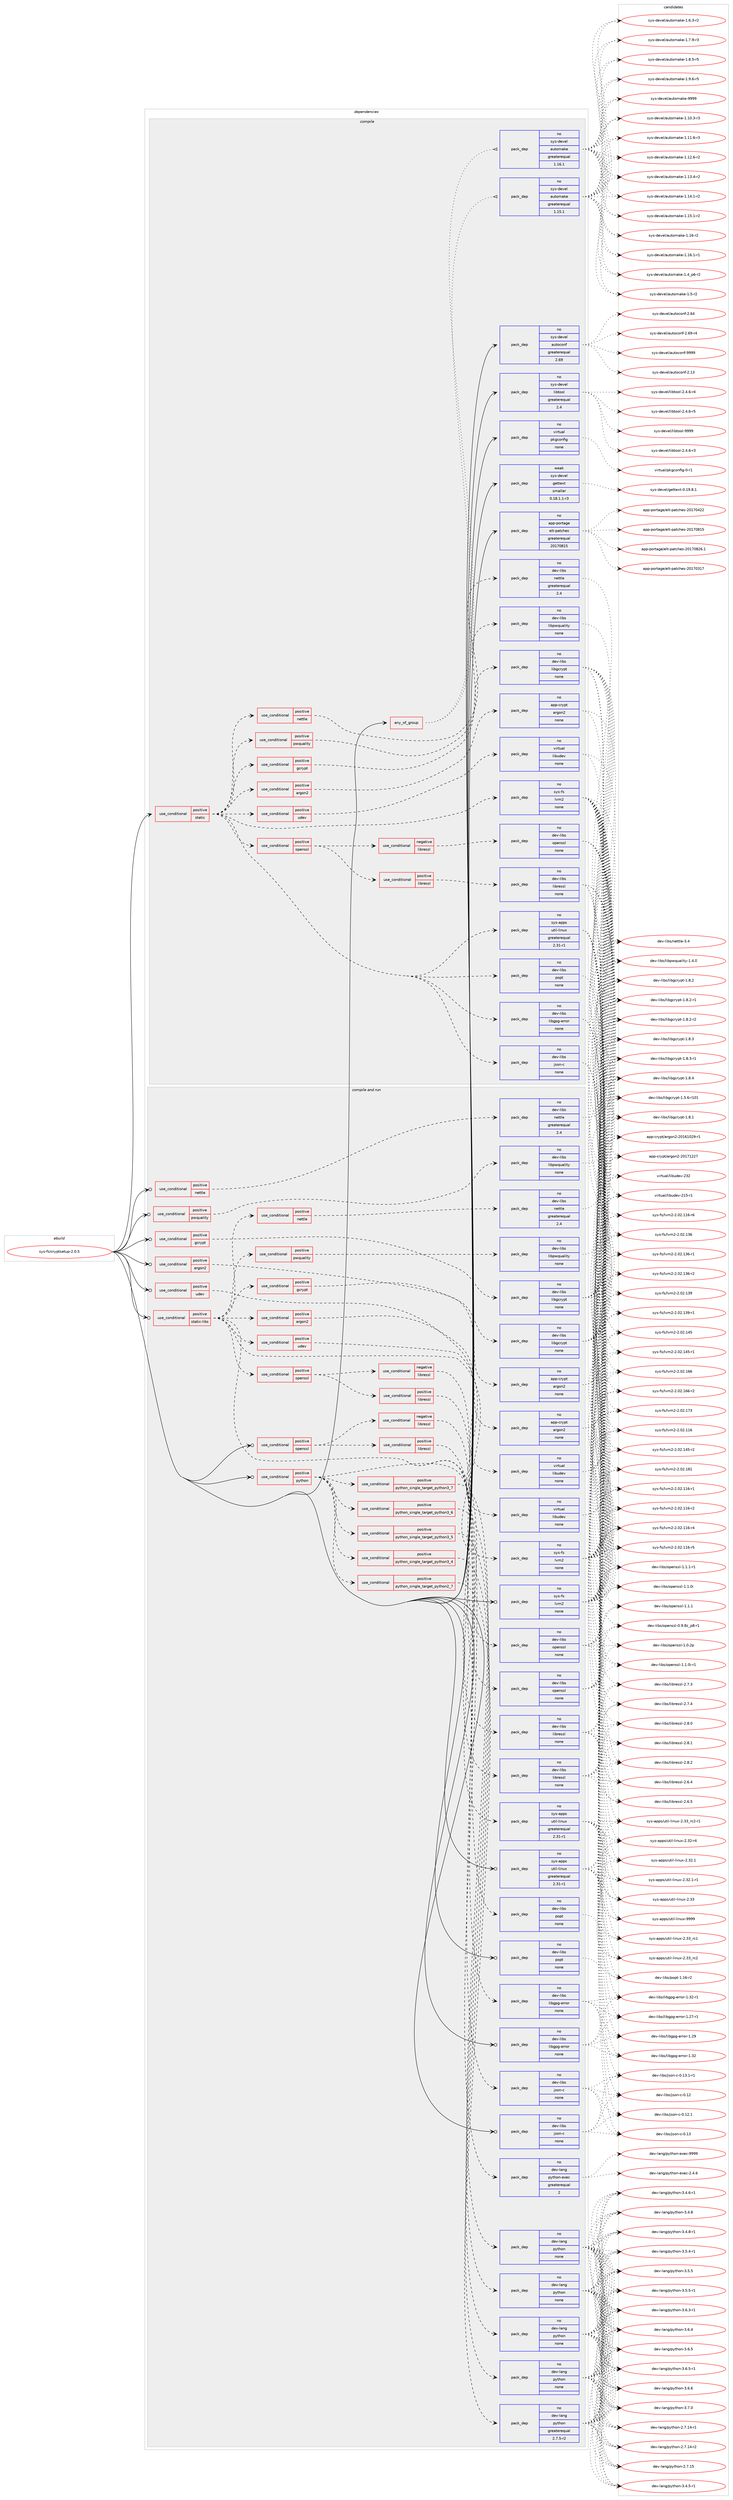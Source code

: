 digraph prolog {

# *************
# Graph options
# *************

newrank=true;
concentrate=true;
compound=true;
graph [rankdir=LR,fontname=Helvetica,fontsize=10,ranksep=1.5];#, ranksep=2.5, nodesep=0.2];
edge  [arrowhead=vee];
node  [fontname=Helvetica,fontsize=10];

# **********
# The ebuild
# **********

subgraph cluster_leftcol {
color=gray;
rank=same;
label=<<i>ebuild</i>>;
id [label="sys-fs/cryptsetup-2.0.5", color=red, width=4, href="../sys-fs/cryptsetup-2.0.5.svg"];
}

# ****************
# The dependencies
# ****************

subgraph cluster_midcol {
color=gray;
label=<<i>dependencies</i>>;
subgraph cluster_compile {
fillcolor="#eeeeee";
style=filled;
label=<<i>compile</i>>;
subgraph any160 {
dependency6850 [label=<<TABLE BORDER="0" CELLBORDER="1" CELLSPACING="0" CELLPADDING="4"><TR><TD CELLPADDING="10">any_of_group</TD></TR></TABLE>>, shape=none, color=red];subgraph pack5508 {
dependency6851 [label=<<TABLE BORDER="0" CELLBORDER="1" CELLSPACING="0" CELLPADDING="4" WIDTH="220"><TR><TD ROWSPAN="6" CELLPADDING="30">pack_dep</TD></TR><TR><TD WIDTH="110">no</TD></TR><TR><TD>sys-devel</TD></TR><TR><TD>automake</TD></TR><TR><TD>greaterequal</TD></TR><TR><TD>1.16.1</TD></TR></TABLE>>, shape=none, color=blue];
}
dependency6850:e -> dependency6851:w [weight=20,style="dotted",arrowhead="oinv"];
subgraph pack5509 {
dependency6852 [label=<<TABLE BORDER="0" CELLBORDER="1" CELLSPACING="0" CELLPADDING="4" WIDTH="220"><TR><TD ROWSPAN="6" CELLPADDING="30">pack_dep</TD></TR><TR><TD WIDTH="110">no</TD></TR><TR><TD>sys-devel</TD></TR><TR><TD>automake</TD></TR><TR><TD>greaterequal</TD></TR><TR><TD>1.15.1</TD></TR></TABLE>>, shape=none, color=blue];
}
dependency6850:e -> dependency6852:w [weight=20,style="dotted",arrowhead="oinv"];
}
id:e -> dependency6850:w [weight=20,style="solid",arrowhead="vee"];
subgraph cond1173 {
dependency6853 [label=<<TABLE BORDER="0" CELLBORDER="1" CELLSPACING="0" CELLPADDING="4"><TR><TD ROWSPAN="3" CELLPADDING="10">use_conditional</TD></TR><TR><TD>positive</TD></TR><TR><TD>static</TD></TR></TABLE>>, shape=none, color=red];
subgraph pack5510 {
dependency6854 [label=<<TABLE BORDER="0" CELLBORDER="1" CELLSPACING="0" CELLPADDING="4" WIDTH="220"><TR><TD ROWSPAN="6" CELLPADDING="30">pack_dep</TD></TR><TR><TD WIDTH="110">no</TD></TR><TR><TD>dev-libs</TD></TR><TR><TD>json-c</TD></TR><TR><TD>none</TD></TR><TR><TD></TD></TR></TABLE>>, shape=none, color=blue];
}
dependency6853:e -> dependency6854:w [weight=20,style="dashed",arrowhead="vee"];
subgraph pack5511 {
dependency6855 [label=<<TABLE BORDER="0" CELLBORDER="1" CELLSPACING="0" CELLPADDING="4" WIDTH="220"><TR><TD ROWSPAN="6" CELLPADDING="30">pack_dep</TD></TR><TR><TD WIDTH="110">no</TD></TR><TR><TD>dev-libs</TD></TR><TR><TD>libgpg-error</TD></TR><TR><TD>none</TD></TR><TR><TD></TD></TR></TABLE>>, shape=none, color=blue];
}
dependency6853:e -> dependency6855:w [weight=20,style="dashed",arrowhead="vee"];
subgraph pack5512 {
dependency6856 [label=<<TABLE BORDER="0" CELLBORDER="1" CELLSPACING="0" CELLPADDING="4" WIDTH="220"><TR><TD ROWSPAN="6" CELLPADDING="30">pack_dep</TD></TR><TR><TD WIDTH="110">no</TD></TR><TR><TD>dev-libs</TD></TR><TR><TD>popt</TD></TR><TR><TD>none</TD></TR><TR><TD></TD></TR></TABLE>>, shape=none, color=blue];
}
dependency6853:e -> dependency6856:w [weight=20,style="dashed",arrowhead="vee"];
subgraph pack5513 {
dependency6857 [label=<<TABLE BORDER="0" CELLBORDER="1" CELLSPACING="0" CELLPADDING="4" WIDTH="220"><TR><TD ROWSPAN="6" CELLPADDING="30">pack_dep</TD></TR><TR><TD WIDTH="110">no</TD></TR><TR><TD>sys-apps</TD></TR><TR><TD>util-linux</TD></TR><TR><TD>greaterequal</TD></TR><TR><TD>2.31-r1</TD></TR></TABLE>>, shape=none, color=blue];
}
dependency6853:e -> dependency6857:w [weight=20,style="dashed",arrowhead="vee"];
subgraph cond1174 {
dependency6858 [label=<<TABLE BORDER="0" CELLBORDER="1" CELLSPACING="0" CELLPADDING="4"><TR><TD ROWSPAN="3" CELLPADDING="10">use_conditional</TD></TR><TR><TD>positive</TD></TR><TR><TD>argon2</TD></TR></TABLE>>, shape=none, color=red];
subgraph pack5514 {
dependency6859 [label=<<TABLE BORDER="0" CELLBORDER="1" CELLSPACING="0" CELLPADDING="4" WIDTH="220"><TR><TD ROWSPAN="6" CELLPADDING="30">pack_dep</TD></TR><TR><TD WIDTH="110">no</TD></TR><TR><TD>app-crypt</TD></TR><TR><TD>argon2</TD></TR><TR><TD>none</TD></TR><TR><TD></TD></TR></TABLE>>, shape=none, color=blue];
}
dependency6858:e -> dependency6859:w [weight=20,style="dashed",arrowhead="vee"];
}
dependency6853:e -> dependency6858:w [weight=20,style="dashed",arrowhead="vee"];
subgraph cond1175 {
dependency6860 [label=<<TABLE BORDER="0" CELLBORDER="1" CELLSPACING="0" CELLPADDING="4"><TR><TD ROWSPAN="3" CELLPADDING="10">use_conditional</TD></TR><TR><TD>positive</TD></TR><TR><TD>gcrypt</TD></TR></TABLE>>, shape=none, color=red];
subgraph pack5515 {
dependency6861 [label=<<TABLE BORDER="0" CELLBORDER="1" CELLSPACING="0" CELLPADDING="4" WIDTH="220"><TR><TD ROWSPAN="6" CELLPADDING="30">pack_dep</TD></TR><TR><TD WIDTH="110">no</TD></TR><TR><TD>dev-libs</TD></TR><TR><TD>libgcrypt</TD></TR><TR><TD>none</TD></TR><TR><TD></TD></TR></TABLE>>, shape=none, color=blue];
}
dependency6860:e -> dependency6861:w [weight=20,style="dashed",arrowhead="vee"];
}
dependency6853:e -> dependency6860:w [weight=20,style="dashed",arrowhead="vee"];
subgraph cond1176 {
dependency6862 [label=<<TABLE BORDER="0" CELLBORDER="1" CELLSPACING="0" CELLPADDING="4"><TR><TD ROWSPAN="3" CELLPADDING="10">use_conditional</TD></TR><TR><TD>positive</TD></TR><TR><TD>nettle</TD></TR></TABLE>>, shape=none, color=red];
subgraph pack5516 {
dependency6863 [label=<<TABLE BORDER="0" CELLBORDER="1" CELLSPACING="0" CELLPADDING="4" WIDTH="220"><TR><TD ROWSPAN="6" CELLPADDING="30">pack_dep</TD></TR><TR><TD WIDTH="110">no</TD></TR><TR><TD>dev-libs</TD></TR><TR><TD>nettle</TD></TR><TR><TD>greaterequal</TD></TR><TR><TD>2.4</TD></TR></TABLE>>, shape=none, color=blue];
}
dependency6862:e -> dependency6863:w [weight=20,style="dashed",arrowhead="vee"];
}
dependency6853:e -> dependency6862:w [weight=20,style="dashed",arrowhead="vee"];
subgraph cond1177 {
dependency6864 [label=<<TABLE BORDER="0" CELLBORDER="1" CELLSPACING="0" CELLPADDING="4"><TR><TD ROWSPAN="3" CELLPADDING="10">use_conditional</TD></TR><TR><TD>positive</TD></TR><TR><TD>openssl</TD></TR></TABLE>>, shape=none, color=red];
subgraph cond1178 {
dependency6865 [label=<<TABLE BORDER="0" CELLBORDER="1" CELLSPACING="0" CELLPADDING="4"><TR><TD ROWSPAN="3" CELLPADDING="10">use_conditional</TD></TR><TR><TD>negative</TD></TR><TR><TD>libressl</TD></TR></TABLE>>, shape=none, color=red];
subgraph pack5517 {
dependency6866 [label=<<TABLE BORDER="0" CELLBORDER="1" CELLSPACING="0" CELLPADDING="4" WIDTH="220"><TR><TD ROWSPAN="6" CELLPADDING="30">pack_dep</TD></TR><TR><TD WIDTH="110">no</TD></TR><TR><TD>dev-libs</TD></TR><TR><TD>openssl</TD></TR><TR><TD>none</TD></TR><TR><TD></TD></TR></TABLE>>, shape=none, color=blue];
}
dependency6865:e -> dependency6866:w [weight=20,style="dashed",arrowhead="vee"];
}
dependency6864:e -> dependency6865:w [weight=20,style="dashed",arrowhead="vee"];
subgraph cond1179 {
dependency6867 [label=<<TABLE BORDER="0" CELLBORDER="1" CELLSPACING="0" CELLPADDING="4"><TR><TD ROWSPAN="3" CELLPADDING="10">use_conditional</TD></TR><TR><TD>positive</TD></TR><TR><TD>libressl</TD></TR></TABLE>>, shape=none, color=red];
subgraph pack5518 {
dependency6868 [label=<<TABLE BORDER="0" CELLBORDER="1" CELLSPACING="0" CELLPADDING="4" WIDTH="220"><TR><TD ROWSPAN="6" CELLPADDING="30">pack_dep</TD></TR><TR><TD WIDTH="110">no</TD></TR><TR><TD>dev-libs</TD></TR><TR><TD>libressl</TD></TR><TR><TD>none</TD></TR><TR><TD></TD></TR></TABLE>>, shape=none, color=blue];
}
dependency6867:e -> dependency6868:w [weight=20,style="dashed",arrowhead="vee"];
}
dependency6864:e -> dependency6867:w [weight=20,style="dashed",arrowhead="vee"];
}
dependency6853:e -> dependency6864:w [weight=20,style="dashed",arrowhead="vee"];
subgraph cond1180 {
dependency6869 [label=<<TABLE BORDER="0" CELLBORDER="1" CELLSPACING="0" CELLPADDING="4"><TR><TD ROWSPAN="3" CELLPADDING="10">use_conditional</TD></TR><TR><TD>positive</TD></TR><TR><TD>pwquality</TD></TR></TABLE>>, shape=none, color=red];
subgraph pack5519 {
dependency6870 [label=<<TABLE BORDER="0" CELLBORDER="1" CELLSPACING="0" CELLPADDING="4" WIDTH="220"><TR><TD ROWSPAN="6" CELLPADDING="30">pack_dep</TD></TR><TR><TD WIDTH="110">no</TD></TR><TR><TD>dev-libs</TD></TR><TR><TD>libpwquality</TD></TR><TR><TD>none</TD></TR><TR><TD></TD></TR></TABLE>>, shape=none, color=blue];
}
dependency6869:e -> dependency6870:w [weight=20,style="dashed",arrowhead="vee"];
}
dependency6853:e -> dependency6869:w [weight=20,style="dashed",arrowhead="vee"];
subgraph pack5520 {
dependency6871 [label=<<TABLE BORDER="0" CELLBORDER="1" CELLSPACING="0" CELLPADDING="4" WIDTH="220"><TR><TD ROWSPAN="6" CELLPADDING="30">pack_dep</TD></TR><TR><TD WIDTH="110">no</TD></TR><TR><TD>sys-fs</TD></TR><TR><TD>lvm2</TD></TR><TR><TD>none</TD></TR><TR><TD></TD></TR></TABLE>>, shape=none, color=blue];
}
dependency6853:e -> dependency6871:w [weight=20,style="dashed",arrowhead="vee"];
subgraph cond1181 {
dependency6872 [label=<<TABLE BORDER="0" CELLBORDER="1" CELLSPACING="0" CELLPADDING="4"><TR><TD ROWSPAN="3" CELLPADDING="10">use_conditional</TD></TR><TR><TD>positive</TD></TR><TR><TD>udev</TD></TR></TABLE>>, shape=none, color=red];
subgraph pack5521 {
dependency6873 [label=<<TABLE BORDER="0" CELLBORDER="1" CELLSPACING="0" CELLPADDING="4" WIDTH="220"><TR><TD ROWSPAN="6" CELLPADDING="30">pack_dep</TD></TR><TR><TD WIDTH="110">no</TD></TR><TR><TD>virtual</TD></TR><TR><TD>libudev</TD></TR><TR><TD>none</TD></TR><TR><TD></TD></TR></TABLE>>, shape=none, color=blue];
}
dependency6872:e -> dependency6873:w [weight=20,style="dashed",arrowhead="vee"];
}
dependency6853:e -> dependency6872:w [weight=20,style="dashed",arrowhead="vee"];
}
id:e -> dependency6853:w [weight=20,style="solid",arrowhead="vee"];
subgraph pack5522 {
dependency6874 [label=<<TABLE BORDER="0" CELLBORDER="1" CELLSPACING="0" CELLPADDING="4" WIDTH="220"><TR><TD ROWSPAN="6" CELLPADDING="30">pack_dep</TD></TR><TR><TD WIDTH="110">no</TD></TR><TR><TD>app-portage</TD></TR><TR><TD>elt-patches</TD></TR><TR><TD>greaterequal</TD></TR><TR><TD>20170815</TD></TR></TABLE>>, shape=none, color=blue];
}
id:e -> dependency6874:w [weight=20,style="solid",arrowhead="vee"];
subgraph pack5523 {
dependency6875 [label=<<TABLE BORDER="0" CELLBORDER="1" CELLSPACING="0" CELLPADDING="4" WIDTH="220"><TR><TD ROWSPAN="6" CELLPADDING="30">pack_dep</TD></TR><TR><TD WIDTH="110">no</TD></TR><TR><TD>sys-devel</TD></TR><TR><TD>autoconf</TD></TR><TR><TD>greaterequal</TD></TR><TR><TD>2.69</TD></TR></TABLE>>, shape=none, color=blue];
}
id:e -> dependency6875:w [weight=20,style="solid",arrowhead="vee"];
subgraph pack5524 {
dependency6876 [label=<<TABLE BORDER="0" CELLBORDER="1" CELLSPACING="0" CELLPADDING="4" WIDTH="220"><TR><TD ROWSPAN="6" CELLPADDING="30">pack_dep</TD></TR><TR><TD WIDTH="110">no</TD></TR><TR><TD>sys-devel</TD></TR><TR><TD>libtool</TD></TR><TR><TD>greaterequal</TD></TR><TR><TD>2.4</TD></TR></TABLE>>, shape=none, color=blue];
}
id:e -> dependency6876:w [weight=20,style="solid",arrowhead="vee"];
subgraph pack5525 {
dependency6877 [label=<<TABLE BORDER="0" CELLBORDER="1" CELLSPACING="0" CELLPADDING="4" WIDTH="220"><TR><TD ROWSPAN="6" CELLPADDING="30">pack_dep</TD></TR><TR><TD WIDTH="110">no</TD></TR><TR><TD>virtual</TD></TR><TR><TD>pkgconfig</TD></TR><TR><TD>none</TD></TR><TR><TD></TD></TR></TABLE>>, shape=none, color=blue];
}
id:e -> dependency6877:w [weight=20,style="solid",arrowhead="vee"];
subgraph pack5526 {
dependency6878 [label=<<TABLE BORDER="0" CELLBORDER="1" CELLSPACING="0" CELLPADDING="4" WIDTH="220"><TR><TD ROWSPAN="6" CELLPADDING="30">pack_dep</TD></TR><TR><TD WIDTH="110">weak</TD></TR><TR><TD>sys-devel</TD></TR><TR><TD>gettext</TD></TR><TR><TD>smaller</TD></TR><TR><TD>0.18.1.1-r3</TD></TR></TABLE>>, shape=none, color=blue];
}
id:e -> dependency6878:w [weight=20,style="solid",arrowhead="vee"];
}
subgraph cluster_compileandrun {
fillcolor="#eeeeee";
style=filled;
label=<<i>compile and run</i>>;
subgraph cond1182 {
dependency6879 [label=<<TABLE BORDER="0" CELLBORDER="1" CELLSPACING="0" CELLPADDING="4"><TR><TD ROWSPAN="3" CELLPADDING="10">use_conditional</TD></TR><TR><TD>positive</TD></TR><TR><TD>argon2</TD></TR></TABLE>>, shape=none, color=red];
subgraph pack5527 {
dependency6880 [label=<<TABLE BORDER="0" CELLBORDER="1" CELLSPACING="0" CELLPADDING="4" WIDTH="220"><TR><TD ROWSPAN="6" CELLPADDING="30">pack_dep</TD></TR><TR><TD WIDTH="110">no</TD></TR><TR><TD>app-crypt</TD></TR><TR><TD>argon2</TD></TR><TR><TD>none</TD></TR><TR><TD></TD></TR></TABLE>>, shape=none, color=blue];
}
dependency6879:e -> dependency6880:w [weight=20,style="dashed",arrowhead="vee"];
}
id:e -> dependency6879:w [weight=20,style="solid",arrowhead="odotvee"];
subgraph cond1183 {
dependency6881 [label=<<TABLE BORDER="0" CELLBORDER="1" CELLSPACING="0" CELLPADDING="4"><TR><TD ROWSPAN="3" CELLPADDING="10">use_conditional</TD></TR><TR><TD>positive</TD></TR><TR><TD>gcrypt</TD></TR></TABLE>>, shape=none, color=red];
subgraph pack5528 {
dependency6882 [label=<<TABLE BORDER="0" CELLBORDER="1" CELLSPACING="0" CELLPADDING="4" WIDTH="220"><TR><TD ROWSPAN="6" CELLPADDING="30">pack_dep</TD></TR><TR><TD WIDTH="110">no</TD></TR><TR><TD>dev-libs</TD></TR><TR><TD>libgcrypt</TD></TR><TR><TD>none</TD></TR><TR><TD></TD></TR></TABLE>>, shape=none, color=blue];
}
dependency6881:e -> dependency6882:w [weight=20,style="dashed",arrowhead="vee"];
}
id:e -> dependency6881:w [weight=20,style="solid",arrowhead="odotvee"];
subgraph cond1184 {
dependency6883 [label=<<TABLE BORDER="0" CELLBORDER="1" CELLSPACING="0" CELLPADDING="4"><TR><TD ROWSPAN="3" CELLPADDING="10">use_conditional</TD></TR><TR><TD>positive</TD></TR><TR><TD>nettle</TD></TR></TABLE>>, shape=none, color=red];
subgraph pack5529 {
dependency6884 [label=<<TABLE BORDER="0" CELLBORDER="1" CELLSPACING="0" CELLPADDING="4" WIDTH="220"><TR><TD ROWSPAN="6" CELLPADDING="30">pack_dep</TD></TR><TR><TD WIDTH="110">no</TD></TR><TR><TD>dev-libs</TD></TR><TR><TD>nettle</TD></TR><TR><TD>greaterequal</TD></TR><TR><TD>2.4</TD></TR></TABLE>>, shape=none, color=blue];
}
dependency6883:e -> dependency6884:w [weight=20,style="dashed",arrowhead="vee"];
}
id:e -> dependency6883:w [weight=20,style="solid",arrowhead="odotvee"];
subgraph cond1185 {
dependency6885 [label=<<TABLE BORDER="0" CELLBORDER="1" CELLSPACING="0" CELLPADDING="4"><TR><TD ROWSPAN="3" CELLPADDING="10">use_conditional</TD></TR><TR><TD>positive</TD></TR><TR><TD>openssl</TD></TR></TABLE>>, shape=none, color=red];
subgraph cond1186 {
dependency6886 [label=<<TABLE BORDER="0" CELLBORDER="1" CELLSPACING="0" CELLPADDING="4"><TR><TD ROWSPAN="3" CELLPADDING="10">use_conditional</TD></TR><TR><TD>negative</TD></TR><TR><TD>libressl</TD></TR></TABLE>>, shape=none, color=red];
subgraph pack5530 {
dependency6887 [label=<<TABLE BORDER="0" CELLBORDER="1" CELLSPACING="0" CELLPADDING="4" WIDTH="220"><TR><TD ROWSPAN="6" CELLPADDING="30">pack_dep</TD></TR><TR><TD WIDTH="110">no</TD></TR><TR><TD>dev-libs</TD></TR><TR><TD>openssl</TD></TR><TR><TD>none</TD></TR><TR><TD></TD></TR></TABLE>>, shape=none, color=blue];
}
dependency6886:e -> dependency6887:w [weight=20,style="dashed",arrowhead="vee"];
}
dependency6885:e -> dependency6886:w [weight=20,style="dashed",arrowhead="vee"];
subgraph cond1187 {
dependency6888 [label=<<TABLE BORDER="0" CELLBORDER="1" CELLSPACING="0" CELLPADDING="4"><TR><TD ROWSPAN="3" CELLPADDING="10">use_conditional</TD></TR><TR><TD>positive</TD></TR><TR><TD>libressl</TD></TR></TABLE>>, shape=none, color=red];
subgraph pack5531 {
dependency6889 [label=<<TABLE BORDER="0" CELLBORDER="1" CELLSPACING="0" CELLPADDING="4" WIDTH="220"><TR><TD ROWSPAN="6" CELLPADDING="30">pack_dep</TD></TR><TR><TD WIDTH="110">no</TD></TR><TR><TD>dev-libs</TD></TR><TR><TD>libressl</TD></TR><TR><TD>none</TD></TR><TR><TD></TD></TR></TABLE>>, shape=none, color=blue];
}
dependency6888:e -> dependency6889:w [weight=20,style="dashed",arrowhead="vee"];
}
dependency6885:e -> dependency6888:w [weight=20,style="dashed",arrowhead="vee"];
}
id:e -> dependency6885:w [weight=20,style="solid",arrowhead="odotvee"];
subgraph cond1188 {
dependency6890 [label=<<TABLE BORDER="0" CELLBORDER="1" CELLSPACING="0" CELLPADDING="4"><TR><TD ROWSPAN="3" CELLPADDING="10">use_conditional</TD></TR><TR><TD>positive</TD></TR><TR><TD>pwquality</TD></TR></TABLE>>, shape=none, color=red];
subgraph pack5532 {
dependency6891 [label=<<TABLE BORDER="0" CELLBORDER="1" CELLSPACING="0" CELLPADDING="4" WIDTH="220"><TR><TD ROWSPAN="6" CELLPADDING="30">pack_dep</TD></TR><TR><TD WIDTH="110">no</TD></TR><TR><TD>dev-libs</TD></TR><TR><TD>libpwquality</TD></TR><TR><TD>none</TD></TR><TR><TD></TD></TR></TABLE>>, shape=none, color=blue];
}
dependency6890:e -> dependency6891:w [weight=20,style="dashed",arrowhead="vee"];
}
id:e -> dependency6890:w [weight=20,style="solid",arrowhead="odotvee"];
subgraph cond1189 {
dependency6892 [label=<<TABLE BORDER="0" CELLBORDER="1" CELLSPACING="0" CELLPADDING="4"><TR><TD ROWSPAN="3" CELLPADDING="10">use_conditional</TD></TR><TR><TD>positive</TD></TR><TR><TD>python</TD></TR></TABLE>>, shape=none, color=red];
subgraph cond1190 {
dependency6893 [label=<<TABLE BORDER="0" CELLBORDER="1" CELLSPACING="0" CELLPADDING="4"><TR><TD ROWSPAN="3" CELLPADDING="10">use_conditional</TD></TR><TR><TD>positive</TD></TR><TR><TD>python_single_target_python2_7</TD></TR></TABLE>>, shape=none, color=red];
subgraph pack5533 {
dependency6894 [label=<<TABLE BORDER="0" CELLBORDER="1" CELLSPACING="0" CELLPADDING="4" WIDTH="220"><TR><TD ROWSPAN="6" CELLPADDING="30">pack_dep</TD></TR><TR><TD WIDTH="110">no</TD></TR><TR><TD>dev-lang</TD></TR><TR><TD>python</TD></TR><TR><TD>greaterequal</TD></TR><TR><TD>2.7.5-r2</TD></TR></TABLE>>, shape=none, color=blue];
}
dependency6893:e -> dependency6894:w [weight=20,style="dashed",arrowhead="vee"];
}
dependency6892:e -> dependency6893:w [weight=20,style="dashed",arrowhead="vee"];
subgraph cond1191 {
dependency6895 [label=<<TABLE BORDER="0" CELLBORDER="1" CELLSPACING="0" CELLPADDING="4"><TR><TD ROWSPAN="3" CELLPADDING="10">use_conditional</TD></TR><TR><TD>positive</TD></TR><TR><TD>python_single_target_python3_4</TD></TR></TABLE>>, shape=none, color=red];
subgraph pack5534 {
dependency6896 [label=<<TABLE BORDER="0" CELLBORDER="1" CELLSPACING="0" CELLPADDING="4" WIDTH="220"><TR><TD ROWSPAN="6" CELLPADDING="30">pack_dep</TD></TR><TR><TD WIDTH="110">no</TD></TR><TR><TD>dev-lang</TD></TR><TR><TD>python</TD></TR><TR><TD>none</TD></TR><TR><TD></TD></TR></TABLE>>, shape=none, color=blue];
}
dependency6895:e -> dependency6896:w [weight=20,style="dashed",arrowhead="vee"];
}
dependency6892:e -> dependency6895:w [weight=20,style="dashed",arrowhead="vee"];
subgraph cond1192 {
dependency6897 [label=<<TABLE BORDER="0" CELLBORDER="1" CELLSPACING="0" CELLPADDING="4"><TR><TD ROWSPAN="3" CELLPADDING="10">use_conditional</TD></TR><TR><TD>positive</TD></TR><TR><TD>python_single_target_python3_5</TD></TR></TABLE>>, shape=none, color=red];
subgraph pack5535 {
dependency6898 [label=<<TABLE BORDER="0" CELLBORDER="1" CELLSPACING="0" CELLPADDING="4" WIDTH="220"><TR><TD ROWSPAN="6" CELLPADDING="30">pack_dep</TD></TR><TR><TD WIDTH="110">no</TD></TR><TR><TD>dev-lang</TD></TR><TR><TD>python</TD></TR><TR><TD>none</TD></TR><TR><TD></TD></TR></TABLE>>, shape=none, color=blue];
}
dependency6897:e -> dependency6898:w [weight=20,style="dashed",arrowhead="vee"];
}
dependency6892:e -> dependency6897:w [weight=20,style="dashed",arrowhead="vee"];
subgraph cond1193 {
dependency6899 [label=<<TABLE BORDER="0" CELLBORDER="1" CELLSPACING="0" CELLPADDING="4"><TR><TD ROWSPAN="3" CELLPADDING="10">use_conditional</TD></TR><TR><TD>positive</TD></TR><TR><TD>python_single_target_python3_6</TD></TR></TABLE>>, shape=none, color=red];
subgraph pack5536 {
dependency6900 [label=<<TABLE BORDER="0" CELLBORDER="1" CELLSPACING="0" CELLPADDING="4" WIDTH="220"><TR><TD ROWSPAN="6" CELLPADDING="30">pack_dep</TD></TR><TR><TD WIDTH="110">no</TD></TR><TR><TD>dev-lang</TD></TR><TR><TD>python</TD></TR><TR><TD>none</TD></TR><TR><TD></TD></TR></TABLE>>, shape=none, color=blue];
}
dependency6899:e -> dependency6900:w [weight=20,style="dashed",arrowhead="vee"];
}
dependency6892:e -> dependency6899:w [weight=20,style="dashed",arrowhead="vee"];
subgraph cond1194 {
dependency6901 [label=<<TABLE BORDER="0" CELLBORDER="1" CELLSPACING="0" CELLPADDING="4"><TR><TD ROWSPAN="3" CELLPADDING="10">use_conditional</TD></TR><TR><TD>positive</TD></TR><TR><TD>python_single_target_python3_7</TD></TR></TABLE>>, shape=none, color=red];
subgraph pack5537 {
dependency6902 [label=<<TABLE BORDER="0" CELLBORDER="1" CELLSPACING="0" CELLPADDING="4" WIDTH="220"><TR><TD ROWSPAN="6" CELLPADDING="30">pack_dep</TD></TR><TR><TD WIDTH="110">no</TD></TR><TR><TD>dev-lang</TD></TR><TR><TD>python</TD></TR><TR><TD>none</TD></TR><TR><TD></TD></TR></TABLE>>, shape=none, color=blue];
}
dependency6901:e -> dependency6902:w [weight=20,style="dashed",arrowhead="vee"];
}
dependency6892:e -> dependency6901:w [weight=20,style="dashed",arrowhead="vee"];
subgraph pack5538 {
dependency6903 [label=<<TABLE BORDER="0" CELLBORDER="1" CELLSPACING="0" CELLPADDING="4" WIDTH="220"><TR><TD ROWSPAN="6" CELLPADDING="30">pack_dep</TD></TR><TR><TD WIDTH="110">no</TD></TR><TR><TD>dev-lang</TD></TR><TR><TD>python-exec</TD></TR><TR><TD>greaterequal</TD></TR><TR><TD>2</TD></TR></TABLE>>, shape=none, color=blue];
}
dependency6892:e -> dependency6903:w [weight=20,style="dashed",arrowhead="vee"];
}
id:e -> dependency6892:w [weight=20,style="solid",arrowhead="odotvee"];
subgraph cond1195 {
dependency6904 [label=<<TABLE BORDER="0" CELLBORDER="1" CELLSPACING="0" CELLPADDING="4"><TR><TD ROWSPAN="3" CELLPADDING="10">use_conditional</TD></TR><TR><TD>positive</TD></TR><TR><TD>static-libs</TD></TR></TABLE>>, shape=none, color=red];
subgraph pack5539 {
dependency6905 [label=<<TABLE BORDER="0" CELLBORDER="1" CELLSPACING="0" CELLPADDING="4" WIDTH="220"><TR><TD ROWSPAN="6" CELLPADDING="30">pack_dep</TD></TR><TR><TD WIDTH="110">no</TD></TR><TR><TD>dev-libs</TD></TR><TR><TD>json-c</TD></TR><TR><TD>none</TD></TR><TR><TD></TD></TR></TABLE>>, shape=none, color=blue];
}
dependency6904:e -> dependency6905:w [weight=20,style="dashed",arrowhead="vee"];
subgraph pack5540 {
dependency6906 [label=<<TABLE BORDER="0" CELLBORDER="1" CELLSPACING="0" CELLPADDING="4" WIDTH="220"><TR><TD ROWSPAN="6" CELLPADDING="30">pack_dep</TD></TR><TR><TD WIDTH="110">no</TD></TR><TR><TD>dev-libs</TD></TR><TR><TD>libgpg-error</TD></TR><TR><TD>none</TD></TR><TR><TD></TD></TR></TABLE>>, shape=none, color=blue];
}
dependency6904:e -> dependency6906:w [weight=20,style="dashed",arrowhead="vee"];
subgraph pack5541 {
dependency6907 [label=<<TABLE BORDER="0" CELLBORDER="1" CELLSPACING="0" CELLPADDING="4" WIDTH="220"><TR><TD ROWSPAN="6" CELLPADDING="30">pack_dep</TD></TR><TR><TD WIDTH="110">no</TD></TR><TR><TD>dev-libs</TD></TR><TR><TD>popt</TD></TR><TR><TD>none</TD></TR><TR><TD></TD></TR></TABLE>>, shape=none, color=blue];
}
dependency6904:e -> dependency6907:w [weight=20,style="dashed",arrowhead="vee"];
subgraph pack5542 {
dependency6908 [label=<<TABLE BORDER="0" CELLBORDER="1" CELLSPACING="0" CELLPADDING="4" WIDTH="220"><TR><TD ROWSPAN="6" CELLPADDING="30">pack_dep</TD></TR><TR><TD WIDTH="110">no</TD></TR><TR><TD>sys-apps</TD></TR><TR><TD>util-linux</TD></TR><TR><TD>greaterequal</TD></TR><TR><TD>2.31-r1</TD></TR></TABLE>>, shape=none, color=blue];
}
dependency6904:e -> dependency6908:w [weight=20,style="dashed",arrowhead="vee"];
subgraph cond1196 {
dependency6909 [label=<<TABLE BORDER="0" CELLBORDER="1" CELLSPACING="0" CELLPADDING="4"><TR><TD ROWSPAN="3" CELLPADDING="10">use_conditional</TD></TR><TR><TD>positive</TD></TR><TR><TD>argon2</TD></TR></TABLE>>, shape=none, color=red];
subgraph pack5543 {
dependency6910 [label=<<TABLE BORDER="0" CELLBORDER="1" CELLSPACING="0" CELLPADDING="4" WIDTH="220"><TR><TD ROWSPAN="6" CELLPADDING="30">pack_dep</TD></TR><TR><TD WIDTH="110">no</TD></TR><TR><TD>app-crypt</TD></TR><TR><TD>argon2</TD></TR><TR><TD>none</TD></TR><TR><TD></TD></TR></TABLE>>, shape=none, color=blue];
}
dependency6909:e -> dependency6910:w [weight=20,style="dashed",arrowhead="vee"];
}
dependency6904:e -> dependency6909:w [weight=20,style="dashed",arrowhead="vee"];
subgraph cond1197 {
dependency6911 [label=<<TABLE BORDER="0" CELLBORDER="1" CELLSPACING="0" CELLPADDING="4"><TR><TD ROWSPAN="3" CELLPADDING="10">use_conditional</TD></TR><TR><TD>positive</TD></TR><TR><TD>gcrypt</TD></TR></TABLE>>, shape=none, color=red];
subgraph pack5544 {
dependency6912 [label=<<TABLE BORDER="0" CELLBORDER="1" CELLSPACING="0" CELLPADDING="4" WIDTH="220"><TR><TD ROWSPAN="6" CELLPADDING="30">pack_dep</TD></TR><TR><TD WIDTH="110">no</TD></TR><TR><TD>dev-libs</TD></TR><TR><TD>libgcrypt</TD></TR><TR><TD>none</TD></TR><TR><TD></TD></TR></TABLE>>, shape=none, color=blue];
}
dependency6911:e -> dependency6912:w [weight=20,style="dashed",arrowhead="vee"];
}
dependency6904:e -> dependency6911:w [weight=20,style="dashed",arrowhead="vee"];
subgraph cond1198 {
dependency6913 [label=<<TABLE BORDER="0" CELLBORDER="1" CELLSPACING="0" CELLPADDING="4"><TR><TD ROWSPAN="3" CELLPADDING="10">use_conditional</TD></TR><TR><TD>positive</TD></TR><TR><TD>nettle</TD></TR></TABLE>>, shape=none, color=red];
subgraph pack5545 {
dependency6914 [label=<<TABLE BORDER="0" CELLBORDER="1" CELLSPACING="0" CELLPADDING="4" WIDTH="220"><TR><TD ROWSPAN="6" CELLPADDING="30">pack_dep</TD></TR><TR><TD WIDTH="110">no</TD></TR><TR><TD>dev-libs</TD></TR><TR><TD>nettle</TD></TR><TR><TD>greaterequal</TD></TR><TR><TD>2.4</TD></TR></TABLE>>, shape=none, color=blue];
}
dependency6913:e -> dependency6914:w [weight=20,style="dashed",arrowhead="vee"];
}
dependency6904:e -> dependency6913:w [weight=20,style="dashed",arrowhead="vee"];
subgraph cond1199 {
dependency6915 [label=<<TABLE BORDER="0" CELLBORDER="1" CELLSPACING="0" CELLPADDING="4"><TR><TD ROWSPAN="3" CELLPADDING="10">use_conditional</TD></TR><TR><TD>positive</TD></TR><TR><TD>openssl</TD></TR></TABLE>>, shape=none, color=red];
subgraph cond1200 {
dependency6916 [label=<<TABLE BORDER="0" CELLBORDER="1" CELLSPACING="0" CELLPADDING="4"><TR><TD ROWSPAN="3" CELLPADDING="10">use_conditional</TD></TR><TR><TD>negative</TD></TR><TR><TD>libressl</TD></TR></TABLE>>, shape=none, color=red];
subgraph pack5546 {
dependency6917 [label=<<TABLE BORDER="0" CELLBORDER="1" CELLSPACING="0" CELLPADDING="4" WIDTH="220"><TR><TD ROWSPAN="6" CELLPADDING="30">pack_dep</TD></TR><TR><TD WIDTH="110">no</TD></TR><TR><TD>dev-libs</TD></TR><TR><TD>openssl</TD></TR><TR><TD>none</TD></TR><TR><TD></TD></TR></TABLE>>, shape=none, color=blue];
}
dependency6916:e -> dependency6917:w [weight=20,style="dashed",arrowhead="vee"];
}
dependency6915:e -> dependency6916:w [weight=20,style="dashed",arrowhead="vee"];
subgraph cond1201 {
dependency6918 [label=<<TABLE BORDER="0" CELLBORDER="1" CELLSPACING="0" CELLPADDING="4"><TR><TD ROWSPAN="3" CELLPADDING="10">use_conditional</TD></TR><TR><TD>positive</TD></TR><TR><TD>libressl</TD></TR></TABLE>>, shape=none, color=red];
subgraph pack5547 {
dependency6919 [label=<<TABLE BORDER="0" CELLBORDER="1" CELLSPACING="0" CELLPADDING="4" WIDTH="220"><TR><TD ROWSPAN="6" CELLPADDING="30">pack_dep</TD></TR><TR><TD WIDTH="110">no</TD></TR><TR><TD>dev-libs</TD></TR><TR><TD>libressl</TD></TR><TR><TD>none</TD></TR><TR><TD></TD></TR></TABLE>>, shape=none, color=blue];
}
dependency6918:e -> dependency6919:w [weight=20,style="dashed",arrowhead="vee"];
}
dependency6915:e -> dependency6918:w [weight=20,style="dashed",arrowhead="vee"];
}
dependency6904:e -> dependency6915:w [weight=20,style="dashed",arrowhead="vee"];
subgraph cond1202 {
dependency6920 [label=<<TABLE BORDER="0" CELLBORDER="1" CELLSPACING="0" CELLPADDING="4"><TR><TD ROWSPAN="3" CELLPADDING="10">use_conditional</TD></TR><TR><TD>positive</TD></TR><TR><TD>pwquality</TD></TR></TABLE>>, shape=none, color=red];
subgraph pack5548 {
dependency6921 [label=<<TABLE BORDER="0" CELLBORDER="1" CELLSPACING="0" CELLPADDING="4" WIDTH="220"><TR><TD ROWSPAN="6" CELLPADDING="30">pack_dep</TD></TR><TR><TD WIDTH="110">no</TD></TR><TR><TD>dev-libs</TD></TR><TR><TD>libpwquality</TD></TR><TR><TD>none</TD></TR><TR><TD></TD></TR></TABLE>>, shape=none, color=blue];
}
dependency6920:e -> dependency6921:w [weight=20,style="dashed",arrowhead="vee"];
}
dependency6904:e -> dependency6920:w [weight=20,style="dashed",arrowhead="vee"];
subgraph pack5549 {
dependency6922 [label=<<TABLE BORDER="0" CELLBORDER="1" CELLSPACING="0" CELLPADDING="4" WIDTH="220"><TR><TD ROWSPAN="6" CELLPADDING="30">pack_dep</TD></TR><TR><TD WIDTH="110">no</TD></TR><TR><TD>sys-fs</TD></TR><TR><TD>lvm2</TD></TR><TR><TD>none</TD></TR><TR><TD></TD></TR></TABLE>>, shape=none, color=blue];
}
dependency6904:e -> dependency6922:w [weight=20,style="dashed",arrowhead="vee"];
subgraph cond1203 {
dependency6923 [label=<<TABLE BORDER="0" CELLBORDER="1" CELLSPACING="0" CELLPADDING="4"><TR><TD ROWSPAN="3" CELLPADDING="10">use_conditional</TD></TR><TR><TD>positive</TD></TR><TR><TD>udev</TD></TR></TABLE>>, shape=none, color=red];
subgraph pack5550 {
dependency6924 [label=<<TABLE BORDER="0" CELLBORDER="1" CELLSPACING="0" CELLPADDING="4" WIDTH="220"><TR><TD ROWSPAN="6" CELLPADDING="30">pack_dep</TD></TR><TR><TD WIDTH="110">no</TD></TR><TR><TD>virtual</TD></TR><TR><TD>libudev</TD></TR><TR><TD>none</TD></TR><TR><TD></TD></TR></TABLE>>, shape=none, color=blue];
}
dependency6923:e -> dependency6924:w [weight=20,style="dashed",arrowhead="vee"];
}
dependency6904:e -> dependency6923:w [weight=20,style="dashed",arrowhead="vee"];
}
id:e -> dependency6904:w [weight=20,style="solid",arrowhead="odotvee"];
subgraph cond1204 {
dependency6925 [label=<<TABLE BORDER="0" CELLBORDER="1" CELLSPACING="0" CELLPADDING="4"><TR><TD ROWSPAN="3" CELLPADDING="10">use_conditional</TD></TR><TR><TD>positive</TD></TR><TR><TD>udev</TD></TR></TABLE>>, shape=none, color=red];
subgraph pack5551 {
dependency6926 [label=<<TABLE BORDER="0" CELLBORDER="1" CELLSPACING="0" CELLPADDING="4" WIDTH="220"><TR><TD ROWSPAN="6" CELLPADDING="30">pack_dep</TD></TR><TR><TD WIDTH="110">no</TD></TR><TR><TD>virtual</TD></TR><TR><TD>libudev</TD></TR><TR><TD>none</TD></TR><TR><TD></TD></TR></TABLE>>, shape=none, color=blue];
}
dependency6925:e -> dependency6926:w [weight=20,style="dashed",arrowhead="vee"];
}
id:e -> dependency6925:w [weight=20,style="solid",arrowhead="odotvee"];
subgraph pack5552 {
dependency6927 [label=<<TABLE BORDER="0" CELLBORDER="1" CELLSPACING="0" CELLPADDING="4" WIDTH="220"><TR><TD ROWSPAN="6" CELLPADDING="30">pack_dep</TD></TR><TR><TD WIDTH="110">no</TD></TR><TR><TD>dev-libs</TD></TR><TR><TD>json-c</TD></TR><TR><TD>none</TD></TR><TR><TD></TD></TR></TABLE>>, shape=none, color=blue];
}
id:e -> dependency6927:w [weight=20,style="solid",arrowhead="odotvee"];
subgraph pack5553 {
dependency6928 [label=<<TABLE BORDER="0" CELLBORDER="1" CELLSPACING="0" CELLPADDING="4" WIDTH="220"><TR><TD ROWSPAN="6" CELLPADDING="30">pack_dep</TD></TR><TR><TD WIDTH="110">no</TD></TR><TR><TD>dev-libs</TD></TR><TR><TD>libgpg-error</TD></TR><TR><TD>none</TD></TR><TR><TD></TD></TR></TABLE>>, shape=none, color=blue];
}
id:e -> dependency6928:w [weight=20,style="solid",arrowhead="odotvee"];
subgraph pack5554 {
dependency6929 [label=<<TABLE BORDER="0" CELLBORDER="1" CELLSPACING="0" CELLPADDING="4" WIDTH="220"><TR><TD ROWSPAN="6" CELLPADDING="30">pack_dep</TD></TR><TR><TD WIDTH="110">no</TD></TR><TR><TD>dev-libs</TD></TR><TR><TD>popt</TD></TR><TR><TD>none</TD></TR><TR><TD></TD></TR></TABLE>>, shape=none, color=blue];
}
id:e -> dependency6929:w [weight=20,style="solid",arrowhead="odotvee"];
subgraph pack5555 {
dependency6930 [label=<<TABLE BORDER="0" CELLBORDER="1" CELLSPACING="0" CELLPADDING="4" WIDTH="220"><TR><TD ROWSPAN="6" CELLPADDING="30">pack_dep</TD></TR><TR><TD WIDTH="110">no</TD></TR><TR><TD>sys-apps</TD></TR><TR><TD>util-linux</TD></TR><TR><TD>greaterequal</TD></TR><TR><TD>2.31-r1</TD></TR></TABLE>>, shape=none, color=blue];
}
id:e -> dependency6930:w [weight=20,style="solid",arrowhead="odotvee"];
subgraph pack5556 {
dependency6931 [label=<<TABLE BORDER="0" CELLBORDER="1" CELLSPACING="0" CELLPADDING="4" WIDTH="220"><TR><TD ROWSPAN="6" CELLPADDING="30">pack_dep</TD></TR><TR><TD WIDTH="110">no</TD></TR><TR><TD>sys-fs</TD></TR><TR><TD>lvm2</TD></TR><TR><TD>none</TD></TR><TR><TD></TD></TR></TABLE>>, shape=none, color=blue];
}
id:e -> dependency6931:w [weight=20,style="solid",arrowhead="odotvee"];
}
subgraph cluster_run {
fillcolor="#eeeeee";
style=filled;
label=<<i>run</i>>;
}
}

# **************
# The candidates
# **************

subgraph cluster_choices {
rank=same;
color=gray;
label=<<i>candidates</i>>;

subgraph choice5508 {
color=black;
nodesep=1;
choice11512111545100101118101108479711711611110997107101454946494846514511451 [label="sys-devel/automake-1.10.3-r3", color=red, width=4,href="../sys-devel/automake-1.10.3-r3.svg"];
choice11512111545100101118101108479711711611110997107101454946494946544511451 [label="sys-devel/automake-1.11.6-r3", color=red, width=4,href="../sys-devel/automake-1.11.6-r3.svg"];
choice11512111545100101118101108479711711611110997107101454946495046544511450 [label="sys-devel/automake-1.12.6-r2", color=red, width=4,href="../sys-devel/automake-1.12.6-r2.svg"];
choice11512111545100101118101108479711711611110997107101454946495146524511450 [label="sys-devel/automake-1.13.4-r2", color=red, width=4,href="../sys-devel/automake-1.13.4-r2.svg"];
choice11512111545100101118101108479711711611110997107101454946495246494511450 [label="sys-devel/automake-1.14.1-r2", color=red, width=4,href="../sys-devel/automake-1.14.1-r2.svg"];
choice11512111545100101118101108479711711611110997107101454946495346494511450 [label="sys-devel/automake-1.15.1-r2", color=red, width=4,href="../sys-devel/automake-1.15.1-r2.svg"];
choice1151211154510010111810110847971171161111099710710145494649544511450 [label="sys-devel/automake-1.16-r2", color=red, width=4,href="../sys-devel/automake-1.16-r2.svg"];
choice11512111545100101118101108479711711611110997107101454946495446494511449 [label="sys-devel/automake-1.16.1-r1", color=red, width=4,href="../sys-devel/automake-1.16.1-r1.svg"];
choice115121115451001011181011084797117116111109971071014549465295112544511450 [label="sys-devel/automake-1.4_p6-r2", color=red, width=4,href="../sys-devel/automake-1.4_p6-r2.svg"];
choice11512111545100101118101108479711711611110997107101454946534511450 [label="sys-devel/automake-1.5-r2", color=red, width=4,href="../sys-devel/automake-1.5-r2.svg"];
choice115121115451001011181011084797117116111109971071014549465446514511450 [label="sys-devel/automake-1.6.3-r2", color=red, width=4,href="../sys-devel/automake-1.6.3-r2.svg"];
choice115121115451001011181011084797117116111109971071014549465546574511451 [label="sys-devel/automake-1.7.9-r3", color=red, width=4,href="../sys-devel/automake-1.7.9-r3.svg"];
choice115121115451001011181011084797117116111109971071014549465646534511453 [label="sys-devel/automake-1.8.5-r5", color=red, width=4,href="../sys-devel/automake-1.8.5-r5.svg"];
choice115121115451001011181011084797117116111109971071014549465746544511453 [label="sys-devel/automake-1.9.6-r5", color=red, width=4,href="../sys-devel/automake-1.9.6-r5.svg"];
choice115121115451001011181011084797117116111109971071014557575757 [label="sys-devel/automake-9999", color=red, width=4,href="../sys-devel/automake-9999.svg"];
dependency6851:e -> choice11512111545100101118101108479711711611110997107101454946494846514511451:w [style=dotted,weight="100"];
dependency6851:e -> choice11512111545100101118101108479711711611110997107101454946494946544511451:w [style=dotted,weight="100"];
dependency6851:e -> choice11512111545100101118101108479711711611110997107101454946495046544511450:w [style=dotted,weight="100"];
dependency6851:e -> choice11512111545100101118101108479711711611110997107101454946495146524511450:w [style=dotted,weight="100"];
dependency6851:e -> choice11512111545100101118101108479711711611110997107101454946495246494511450:w [style=dotted,weight="100"];
dependency6851:e -> choice11512111545100101118101108479711711611110997107101454946495346494511450:w [style=dotted,weight="100"];
dependency6851:e -> choice1151211154510010111810110847971171161111099710710145494649544511450:w [style=dotted,weight="100"];
dependency6851:e -> choice11512111545100101118101108479711711611110997107101454946495446494511449:w [style=dotted,weight="100"];
dependency6851:e -> choice115121115451001011181011084797117116111109971071014549465295112544511450:w [style=dotted,weight="100"];
dependency6851:e -> choice11512111545100101118101108479711711611110997107101454946534511450:w [style=dotted,weight="100"];
dependency6851:e -> choice115121115451001011181011084797117116111109971071014549465446514511450:w [style=dotted,weight="100"];
dependency6851:e -> choice115121115451001011181011084797117116111109971071014549465546574511451:w [style=dotted,weight="100"];
dependency6851:e -> choice115121115451001011181011084797117116111109971071014549465646534511453:w [style=dotted,weight="100"];
dependency6851:e -> choice115121115451001011181011084797117116111109971071014549465746544511453:w [style=dotted,weight="100"];
dependency6851:e -> choice115121115451001011181011084797117116111109971071014557575757:w [style=dotted,weight="100"];
}
subgraph choice5509 {
color=black;
nodesep=1;
choice11512111545100101118101108479711711611110997107101454946494846514511451 [label="sys-devel/automake-1.10.3-r3", color=red, width=4,href="../sys-devel/automake-1.10.3-r3.svg"];
choice11512111545100101118101108479711711611110997107101454946494946544511451 [label="sys-devel/automake-1.11.6-r3", color=red, width=4,href="../sys-devel/automake-1.11.6-r3.svg"];
choice11512111545100101118101108479711711611110997107101454946495046544511450 [label="sys-devel/automake-1.12.6-r2", color=red, width=4,href="../sys-devel/automake-1.12.6-r2.svg"];
choice11512111545100101118101108479711711611110997107101454946495146524511450 [label="sys-devel/automake-1.13.4-r2", color=red, width=4,href="../sys-devel/automake-1.13.4-r2.svg"];
choice11512111545100101118101108479711711611110997107101454946495246494511450 [label="sys-devel/automake-1.14.1-r2", color=red, width=4,href="../sys-devel/automake-1.14.1-r2.svg"];
choice11512111545100101118101108479711711611110997107101454946495346494511450 [label="sys-devel/automake-1.15.1-r2", color=red, width=4,href="../sys-devel/automake-1.15.1-r2.svg"];
choice1151211154510010111810110847971171161111099710710145494649544511450 [label="sys-devel/automake-1.16-r2", color=red, width=4,href="../sys-devel/automake-1.16-r2.svg"];
choice11512111545100101118101108479711711611110997107101454946495446494511449 [label="sys-devel/automake-1.16.1-r1", color=red, width=4,href="../sys-devel/automake-1.16.1-r1.svg"];
choice115121115451001011181011084797117116111109971071014549465295112544511450 [label="sys-devel/automake-1.4_p6-r2", color=red, width=4,href="../sys-devel/automake-1.4_p6-r2.svg"];
choice11512111545100101118101108479711711611110997107101454946534511450 [label="sys-devel/automake-1.5-r2", color=red, width=4,href="../sys-devel/automake-1.5-r2.svg"];
choice115121115451001011181011084797117116111109971071014549465446514511450 [label="sys-devel/automake-1.6.3-r2", color=red, width=4,href="../sys-devel/automake-1.6.3-r2.svg"];
choice115121115451001011181011084797117116111109971071014549465546574511451 [label="sys-devel/automake-1.7.9-r3", color=red, width=4,href="../sys-devel/automake-1.7.9-r3.svg"];
choice115121115451001011181011084797117116111109971071014549465646534511453 [label="sys-devel/automake-1.8.5-r5", color=red, width=4,href="../sys-devel/automake-1.8.5-r5.svg"];
choice115121115451001011181011084797117116111109971071014549465746544511453 [label="sys-devel/automake-1.9.6-r5", color=red, width=4,href="../sys-devel/automake-1.9.6-r5.svg"];
choice115121115451001011181011084797117116111109971071014557575757 [label="sys-devel/automake-9999", color=red, width=4,href="../sys-devel/automake-9999.svg"];
dependency6852:e -> choice11512111545100101118101108479711711611110997107101454946494846514511451:w [style=dotted,weight="100"];
dependency6852:e -> choice11512111545100101118101108479711711611110997107101454946494946544511451:w [style=dotted,weight="100"];
dependency6852:e -> choice11512111545100101118101108479711711611110997107101454946495046544511450:w [style=dotted,weight="100"];
dependency6852:e -> choice11512111545100101118101108479711711611110997107101454946495146524511450:w [style=dotted,weight="100"];
dependency6852:e -> choice11512111545100101118101108479711711611110997107101454946495246494511450:w [style=dotted,weight="100"];
dependency6852:e -> choice11512111545100101118101108479711711611110997107101454946495346494511450:w [style=dotted,weight="100"];
dependency6852:e -> choice1151211154510010111810110847971171161111099710710145494649544511450:w [style=dotted,weight="100"];
dependency6852:e -> choice11512111545100101118101108479711711611110997107101454946495446494511449:w [style=dotted,weight="100"];
dependency6852:e -> choice115121115451001011181011084797117116111109971071014549465295112544511450:w [style=dotted,weight="100"];
dependency6852:e -> choice11512111545100101118101108479711711611110997107101454946534511450:w [style=dotted,weight="100"];
dependency6852:e -> choice115121115451001011181011084797117116111109971071014549465446514511450:w [style=dotted,weight="100"];
dependency6852:e -> choice115121115451001011181011084797117116111109971071014549465546574511451:w [style=dotted,weight="100"];
dependency6852:e -> choice115121115451001011181011084797117116111109971071014549465646534511453:w [style=dotted,weight="100"];
dependency6852:e -> choice115121115451001011181011084797117116111109971071014549465746544511453:w [style=dotted,weight="100"];
dependency6852:e -> choice115121115451001011181011084797117116111109971071014557575757:w [style=dotted,weight="100"];
}
subgraph choice5510 {
color=black;
nodesep=1;
choice10010111845108105981154710611511111045994548464950 [label="dev-libs/json-c-0.12", color=red, width=4,href="../dev-libs/json-c-0.12.svg"];
choice100101118451081059811547106115111110459945484649504649 [label="dev-libs/json-c-0.12.1", color=red, width=4,href="../dev-libs/json-c-0.12.1.svg"];
choice10010111845108105981154710611511111045994548464951 [label="dev-libs/json-c-0.13", color=red, width=4,href="../dev-libs/json-c-0.13.svg"];
choice1001011184510810598115471061151111104599454846495146494511449 [label="dev-libs/json-c-0.13.1-r1", color=red, width=4,href="../dev-libs/json-c-0.13.1-r1.svg"];
dependency6854:e -> choice10010111845108105981154710611511111045994548464950:w [style=dotted,weight="100"];
dependency6854:e -> choice100101118451081059811547106115111110459945484649504649:w [style=dotted,weight="100"];
dependency6854:e -> choice10010111845108105981154710611511111045994548464951:w [style=dotted,weight="100"];
dependency6854:e -> choice1001011184510810598115471061151111104599454846495146494511449:w [style=dotted,weight="100"];
}
subgraph choice5511 {
color=black;
nodesep=1;
choice100101118451081059811547108105981031121034510111411411111445494650554511449 [label="dev-libs/libgpg-error-1.27-r1", color=red, width=4,href="../dev-libs/libgpg-error-1.27-r1.svg"];
choice10010111845108105981154710810598103112103451011141141111144549465057 [label="dev-libs/libgpg-error-1.29", color=red, width=4,href="../dev-libs/libgpg-error-1.29.svg"];
choice10010111845108105981154710810598103112103451011141141111144549465150 [label="dev-libs/libgpg-error-1.32", color=red, width=4,href="../dev-libs/libgpg-error-1.32.svg"];
choice100101118451081059811547108105981031121034510111411411111445494651504511449 [label="dev-libs/libgpg-error-1.32-r1", color=red, width=4,href="../dev-libs/libgpg-error-1.32-r1.svg"];
dependency6855:e -> choice100101118451081059811547108105981031121034510111411411111445494650554511449:w [style=dotted,weight="100"];
dependency6855:e -> choice10010111845108105981154710810598103112103451011141141111144549465057:w [style=dotted,weight="100"];
dependency6855:e -> choice10010111845108105981154710810598103112103451011141141111144549465150:w [style=dotted,weight="100"];
dependency6855:e -> choice100101118451081059811547108105981031121034510111411411111445494651504511449:w [style=dotted,weight="100"];
}
subgraph choice5512 {
color=black;
nodesep=1;
choice10010111845108105981154711211111211645494649544511450 [label="dev-libs/popt-1.16-r2", color=red, width=4,href="../dev-libs/popt-1.16-r2.svg"];
dependency6856:e -> choice10010111845108105981154711211111211645494649544511450:w [style=dotted,weight="100"];
}
subgraph choice5513 {
color=black;
nodesep=1;
choice115121115459711211211547117116105108451081051101171204550465151951149949 [label="sys-apps/util-linux-2.33_rc1", color=red, width=4,href="../sys-apps/util-linux-2.33_rc1.svg"];
choice115121115459711211211547117116105108451081051101171204550465151951149950 [label="sys-apps/util-linux-2.33_rc2", color=red, width=4,href="../sys-apps/util-linux-2.33_rc2.svg"];
choice1151211154597112112115471171161051084510810511011712045504651519511499504511449 [label="sys-apps/util-linux-2.33_rc2-r1", color=red, width=4,href="../sys-apps/util-linux-2.33_rc2-r1.svg"];
choice1151211154597112112115471171161051084510810511011712045504651504511452 [label="sys-apps/util-linux-2.32-r4", color=red, width=4,href="../sys-apps/util-linux-2.32-r4.svg"];
choice1151211154597112112115471171161051084510810511011712045504651504649 [label="sys-apps/util-linux-2.32.1", color=red, width=4,href="../sys-apps/util-linux-2.32.1.svg"];
choice11512111545971121121154711711610510845108105110117120455046515046494511449 [label="sys-apps/util-linux-2.32.1-r1", color=red, width=4,href="../sys-apps/util-linux-2.32.1-r1.svg"];
choice115121115459711211211547117116105108451081051101171204550465151 [label="sys-apps/util-linux-2.33", color=red, width=4,href="../sys-apps/util-linux-2.33.svg"];
choice115121115459711211211547117116105108451081051101171204557575757 [label="sys-apps/util-linux-9999", color=red, width=4,href="../sys-apps/util-linux-9999.svg"];
dependency6857:e -> choice115121115459711211211547117116105108451081051101171204550465151951149949:w [style=dotted,weight="100"];
dependency6857:e -> choice115121115459711211211547117116105108451081051101171204550465151951149950:w [style=dotted,weight="100"];
dependency6857:e -> choice1151211154597112112115471171161051084510810511011712045504651519511499504511449:w [style=dotted,weight="100"];
dependency6857:e -> choice1151211154597112112115471171161051084510810511011712045504651504511452:w [style=dotted,weight="100"];
dependency6857:e -> choice1151211154597112112115471171161051084510810511011712045504651504649:w [style=dotted,weight="100"];
dependency6857:e -> choice11512111545971121121154711711610510845108105110117120455046515046494511449:w [style=dotted,weight="100"];
dependency6857:e -> choice115121115459711211211547117116105108451081051101171204550465151:w [style=dotted,weight="100"];
dependency6857:e -> choice115121115459711211211547117116105108451081051101171204557575757:w [style=dotted,weight="100"];
}
subgraph choice5514 {
color=black;
nodesep=1;
choice9711211245991141211121164797114103111110504550484954494850574511449 [label="app-crypt/argon2-20161029-r1", color=red, width=4,href="../app-crypt/argon2-20161029-r1.svg"];
choice971121124599114121112116479711410311111050455048495549505055 [label="app-crypt/argon2-20171227", color=red, width=4,href="../app-crypt/argon2-20171227.svg"];
dependency6859:e -> choice9711211245991141211121164797114103111110504550484954494850574511449:w [style=dotted,weight="100"];
dependency6859:e -> choice971121124599114121112116479711410311111050455048495549505055:w [style=dotted,weight="100"];
}
subgraph choice5515 {
color=black;
nodesep=1;
choice100101118451081059811547108105981039911412111211645494653465445114494849 [label="dev-libs/libgcrypt-1.5.6-r101", color=red, width=4,href="../dev-libs/libgcrypt-1.5.6-r101.svg"];
choice1001011184510810598115471081059810399114121112116454946564649 [label="dev-libs/libgcrypt-1.8.1", color=red, width=4,href="../dev-libs/libgcrypt-1.8.1.svg"];
choice1001011184510810598115471081059810399114121112116454946564650 [label="dev-libs/libgcrypt-1.8.2", color=red, width=4,href="../dev-libs/libgcrypt-1.8.2.svg"];
choice10010111845108105981154710810598103991141211121164549465646504511449 [label="dev-libs/libgcrypt-1.8.2-r1", color=red, width=4,href="../dev-libs/libgcrypt-1.8.2-r1.svg"];
choice10010111845108105981154710810598103991141211121164549465646504511450 [label="dev-libs/libgcrypt-1.8.2-r2", color=red, width=4,href="../dev-libs/libgcrypt-1.8.2-r2.svg"];
choice1001011184510810598115471081059810399114121112116454946564651 [label="dev-libs/libgcrypt-1.8.3", color=red, width=4,href="../dev-libs/libgcrypt-1.8.3.svg"];
choice10010111845108105981154710810598103991141211121164549465646514511449 [label="dev-libs/libgcrypt-1.8.3-r1", color=red, width=4,href="../dev-libs/libgcrypt-1.8.3-r1.svg"];
choice1001011184510810598115471081059810399114121112116454946564652 [label="dev-libs/libgcrypt-1.8.4", color=red, width=4,href="../dev-libs/libgcrypt-1.8.4.svg"];
dependency6861:e -> choice100101118451081059811547108105981039911412111211645494653465445114494849:w [style=dotted,weight="100"];
dependency6861:e -> choice1001011184510810598115471081059810399114121112116454946564649:w [style=dotted,weight="100"];
dependency6861:e -> choice1001011184510810598115471081059810399114121112116454946564650:w [style=dotted,weight="100"];
dependency6861:e -> choice10010111845108105981154710810598103991141211121164549465646504511449:w [style=dotted,weight="100"];
dependency6861:e -> choice10010111845108105981154710810598103991141211121164549465646504511450:w [style=dotted,weight="100"];
dependency6861:e -> choice1001011184510810598115471081059810399114121112116454946564651:w [style=dotted,weight="100"];
dependency6861:e -> choice10010111845108105981154710810598103991141211121164549465646514511449:w [style=dotted,weight="100"];
dependency6861:e -> choice1001011184510810598115471081059810399114121112116454946564652:w [style=dotted,weight="100"];
}
subgraph choice5516 {
color=black;
nodesep=1;
choice10010111845108105981154711010111611610810145514652 [label="dev-libs/nettle-3.4", color=red, width=4,href="../dev-libs/nettle-3.4.svg"];
dependency6863:e -> choice10010111845108105981154711010111611610810145514652:w [style=dotted,weight="100"];
}
subgraph choice5517 {
color=black;
nodesep=1;
choice100101118451081059811547111112101110115115108454946494648105 [label="dev-libs/openssl-1.1.0i", color=red, width=4,href="../dev-libs/openssl-1.1.0i.svg"];
choice100101118451081059811547111112101110115115108454946494649 [label="dev-libs/openssl-1.1.1", color=red, width=4,href="../dev-libs/openssl-1.1.1.svg"];
choice10010111845108105981154711111210111011511510845484657465612295112564511449 [label="dev-libs/openssl-0.9.8z_p8-r1", color=red, width=4,href="../dev-libs/openssl-0.9.8z_p8-r1.svg"];
choice100101118451081059811547111112101110115115108454946484650112 [label="dev-libs/openssl-1.0.2p", color=red, width=4,href="../dev-libs/openssl-1.0.2p.svg"];
choice1001011184510810598115471111121011101151151084549464946481054511449 [label="dev-libs/openssl-1.1.0i-r1", color=red, width=4,href="../dev-libs/openssl-1.1.0i-r1.svg"];
choice1001011184510810598115471111121011101151151084549464946494511449 [label="dev-libs/openssl-1.1.1-r1", color=red, width=4,href="../dev-libs/openssl-1.1.1-r1.svg"];
dependency6866:e -> choice100101118451081059811547111112101110115115108454946494648105:w [style=dotted,weight="100"];
dependency6866:e -> choice100101118451081059811547111112101110115115108454946494649:w [style=dotted,weight="100"];
dependency6866:e -> choice10010111845108105981154711111210111011511510845484657465612295112564511449:w [style=dotted,weight="100"];
dependency6866:e -> choice100101118451081059811547111112101110115115108454946484650112:w [style=dotted,weight="100"];
dependency6866:e -> choice1001011184510810598115471111121011101151151084549464946481054511449:w [style=dotted,weight="100"];
dependency6866:e -> choice1001011184510810598115471111121011101151151084549464946494511449:w [style=dotted,weight="100"];
}
subgraph choice5518 {
color=black;
nodesep=1;
choice10010111845108105981154710810598114101115115108455046544652 [label="dev-libs/libressl-2.6.4", color=red, width=4,href="../dev-libs/libressl-2.6.4.svg"];
choice10010111845108105981154710810598114101115115108455046544653 [label="dev-libs/libressl-2.6.5", color=red, width=4,href="../dev-libs/libressl-2.6.5.svg"];
choice10010111845108105981154710810598114101115115108455046554651 [label="dev-libs/libressl-2.7.3", color=red, width=4,href="../dev-libs/libressl-2.7.3.svg"];
choice10010111845108105981154710810598114101115115108455046554652 [label="dev-libs/libressl-2.7.4", color=red, width=4,href="../dev-libs/libressl-2.7.4.svg"];
choice10010111845108105981154710810598114101115115108455046564648 [label="dev-libs/libressl-2.8.0", color=red, width=4,href="../dev-libs/libressl-2.8.0.svg"];
choice10010111845108105981154710810598114101115115108455046564649 [label="dev-libs/libressl-2.8.1", color=red, width=4,href="../dev-libs/libressl-2.8.1.svg"];
choice10010111845108105981154710810598114101115115108455046564650 [label="dev-libs/libressl-2.8.2", color=red, width=4,href="../dev-libs/libressl-2.8.2.svg"];
dependency6868:e -> choice10010111845108105981154710810598114101115115108455046544652:w [style=dotted,weight="100"];
dependency6868:e -> choice10010111845108105981154710810598114101115115108455046544653:w [style=dotted,weight="100"];
dependency6868:e -> choice10010111845108105981154710810598114101115115108455046554651:w [style=dotted,weight="100"];
dependency6868:e -> choice10010111845108105981154710810598114101115115108455046554652:w [style=dotted,weight="100"];
dependency6868:e -> choice10010111845108105981154710810598114101115115108455046564648:w [style=dotted,weight="100"];
dependency6868:e -> choice10010111845108105981154710810598114101115115108455046564649:w [style=dotted,weight="100"];
dependency6868:e -> choice10010111845108105981154710810598114101115115108455046564650:w [style=dotted,weight="100"];
}
subgraph choice5519 {
color=black;
nodesep=1;
choice1001011184510810598115471081059811211911311797108105116121454946524648 [label="dev-libs/libpwquality-1.4.0", color=red, width=4,href="../dev-libs/libpwquality-1.4.0.svg"];
dependency6870:e -> choice1001011184510810598115471081059811211911311797108105116121454946524648:w [style=dotted,weight="100"];
}
subgraph choice5520 {
color=black;
nodesep=1;
choice1151211154510211547108118109504550464850464949544511449 [label="sys-fs/lvm2-2.02.116-r1", color=red, width=4,href="../sys-fs/lvm2-2.02.116-r1.svg"];
choice1151211154510211547108118109504550464850464949544511450 [label="sys-fs/lvm2-2.02.116-r2", color=red, width=4,href="../sys-fs/lvm2-2.02.116-r2.svg"];
choice1151211154510211547108118109504550464850464949544511452 [label="sys-fs/lvm2-2.02.116-r4", color=red, width=4,href="../sys-fs/lvm2-2.02.116-r4.svg"];
choice1151211154510211547108118109504550464850464949544511453 [label="sys-fs/lvm2-2.02.116-r5", color=red, width=4,href="../sys-fs/lvm2-2.02.116-r5.svg"];
choice1151211154510211547108118109504550464850464949544511454 [label="sys-fs/lvm2-2.02.116-r6", color=red, width=4,href="../sys-fs/lvm2-2.02.116-r6.svg"];
choice115121115451021154710811810950455046485046495154 [label="sys-fs/lvm2-2.02.136", color=red, width=4,href="../sys-fs/lvm2-2.02.136.svg"];
choice1151211154510211547108118109504550464850464951544511449 [label="sys-fs/lvm2-2.02.136-r1", color=red, width=4,href="../sys-fs/lvm2-2.02.136-r1.svg"];
choice1151211154510211547108118109504550464850464951544511450 [label="sys-fs/lvm2-2.02.136-r2", color=red, width=4,href="../sys-fs/lvm2-2.02.136-r2.svg"];
choice115121115451021154710811810950455046485046495157 [label="sys-fs/lvm2-2.02.139", color=red, width=4,href="../sys-fs/lvm2-2.02.139.svg"];
choice1151211154510211547108118109504550464850464951574511449 [label="sys-fs/lvm2-2.02.139-r1", color=red, width=4,href="../sys-fs/lvm2-2.02.139-r1.svg"];
choice115121115451021154710811810950455046485046495253 [label="sys-fs/lvm2-2.02.145", color=red, width=4,href="../sys-fs/lvm2-2.02.145.svg"];
choice1151211154510211547108118109504550464850464952534511449 [label="sys-fs/lvm2-2.02.145-r1", color=red, width=4,href="../sys-fs/lvm2-2.02.145-r1.svg"];
choice115121115451021154710811810950455046485046495454 [label="sys-fs/lvm2-2.02.166", color=red, width=4,href="../sys-fs/lvm2-2.02.166.svg"];
choice1151211154510211547108118109504550464850464954544511450 [label="sys-fs/lvm2-2.02.166-r2", color=red, width=4,href="../sys-fs/lvm2-2.02.166-r2.svg"];
choice115121115451021154710811810950455046485046495551 [label="sys-fs/lvm2-2.02.173", color=red, width=4,href="../sys-fs/lvm2-2.02.173.svg"];
choice115121115451021154710811810950455046485046494954 [label="sys-fs/lvm2-2.02.116", color=red, width=4,href="../sys-fs/lvm2-2.02.116.svg"];
choice1151211154510211547108118109504550464850464952534511450 [label="sys-fs/lvm2-2.02.145-r2", color=red, width=4,href="../sys-fs/lvm2-2.02.145-r2.svg"];
choice115121115451021154710811810950455046485046495649 [label="sys-fs/lvm2-2.02.181", color=red, width=4,href="../sys-fs/lvm2-2.02.181.svg"];
dependency6871:e -> choice1151211154510211547108118109504550464850464949544511449:w [style=dotted,weight="100"];
dependency6871:e -> choice1151211154510211547108118109504550464850464949544511450:w [style=dotted,weight="100"];
dependency6871:e -> choice1151211154510211547108118109504550464850464949544511452:w [style=dotted,weight="100"];
dependency6871:e -> choice1151211154510211547108118109504550464850464949544511453:w [style=dotted,weight="100"];
dependency6871:e -> choice1151211154510211547108118109504550464850464949544511454:w [style=dotted,weight="100"];
dependency6871:e -> choice115121115451021154710811810950455046485046495154:w [style=dotted,weight="100"];
dependency6871:e -> choice1151211154510211547108118109504550464850464951544511449:w [style=dotted,weight="100"];
dependency6871:e -> choice1151211154510211547108118109504550464850464951544511450:w [style=dotted,weight="100"];
dependency6871:e -> choice115121115451021154710811810950455046485046495157:w [style=dotted,weight="100"];
dependency6871:e -> choice1151211154510211547108118109504550464850464951574511449:w [style=dotted,weight="100"];
dependency6871:e -> choice115121115451021154710811810950455046485046495253:w [style=dotted,weight="100"];
dependency6871:e -> choice1151211154510211547108118109504550464850464952534511449:w [style=dotted,weight="100"];
dependency6871:e -> choice115121115451021154710811810950455046485046495454:w [style=dotted,weight="100"];
dependency6871:e -> choice1151211154510211547108118109504550464850464954544511450:w [style=dotted,weight="100"];
dependency6871:e -> choice115121115451021154710811810950455046485046495551:w [style=dotted,weight="100"];
dependency6871:e -> choice115121115451021154710811810950455046485046494954:w [style=dotted,weight="100"];
dependency6871:e -> choice1151211154510211547108118109504550464850464952534511450:w [style=dotted,weight="100"];
dependency6871:e -> choice115121115451021154710811810950455046485046495649:w [style=dotted,weight="100"];
}
subgraph choice5521 {
color=black;
nodesep=1;
choice118105114116117971084710810598117100101118455049534511449 [label="virtual/libudev-215-r1", color=red, width=4,href="../virtual/libudev-215-r1.svg"];
choice11810511411611797108471081059811710010111845505150 [label="virtual/libudev-232", color=red, width=4,href="../virtual/libudev-232.svg"];
dependency6873:e -> choice118105114116117971084710810598117100101118455049534511449:w [style=dotted,weight="100"];
dependency6873:e -> choice11810511411611797108471081059811710010111845505150:w [style=dotted,weight="100"];
}
subgraph choice5522 {
color=black;
nodesep=1;
choice97112112451121111141169710310147101108116451129711699104101115455048495548514955 [label="app-portage/elt-patches-20170317", color=red, width=4,href="../app-portage/elt-patches-20170317.svg"];
choice97112112451121111141169710310147101108116451129711699104101115455048495548525050 [label="app-portage/elt-patches-20170422", color=red, width=4,href="../app-portage/elt-patches-20170422.svg"];
choice97112112451121111141169710310147101108116451129711699104101115455048495548564953 [label="app-portage/elt-patches-20170815", color=red, width=4,href="../app-portage/elt-patches-20170815.svg"];
choice971121124511211111411697103101471011081164511297116991041011154550484955485650544649 [label="app-portage/elt-patches-20170826.1", color=red, width=4,href="../app-portage/elt-patches-20170826.1.svg"];
dependency6874:e -> choice97112112451121111141169710310147101108116451129711699104101115455048495548514955:w [style=dotted,weight="100"];
dependency6874:e -> choice97112112451121111141169710310147101108116451129711699104101115455048495548525050:w [style=dotted,weight="100"];
dependency6874:e -> choice97112112451121111141169710310147101108116451129711699104101115455048495548564953:w [style=dotted,weight="100"];
dependency6874:e -> choice971121124511211111411697103101471011081164511297116991041011154550484955485650544649:w [style=dotted,weight="100"];
}
subgraph choice5523 {
color=black;
nodesep=1;
choice115121115451001011181011084797117116111991111101024550464951 [label="sys-devel/autoconf-2.13", color=red, width=4,href="../sys-devel/autoconf-2.13.svg"];
choice115121115451001011181011084797117116111991111101024550465452 [label="sys-devel/autoconf-2.64", color=red, width=4,href="../sys-devel/autoconf-2.64.svg"];
choice1151211154510010111810110847971171161119911111010245504654574511452 [label="sys-devel/autoconf-2.69-r4", color=red, width=4,href="../sys-devel/autoconf-2.69-r4.svg"];
choice115121115451001011181011084797117116111991111101024557575757 [label="sys-devel/autoconf-9999", color=red, width=4,href="../sys-devel/autoconf-9999.svg"];
dependency6875:e -> choice115121115451001011181011084797117116111991111101024550464951:w [style=dotted,weight="100"];
dependency6875:e -> choice115121115451001011181011084797117116111991111101024550465452:w [style=dotted,weight="100"];
dependency6875:e -> choice1151211154510010111810110847971171161119911111010245504654574511452:w [style=dotted,weight="100"];
dependency6875:e -> choice115121115451001011181011084797117116111991111101024557575757:w [style=dotted,weight="100"];
}
subgraph choice5524 {
color=black;
nodesep=1;
choice1151211154510010111810110847108105981161111111084550465246544511451 [label="sys-devel/libtool-2.4.6-r3", color=red, width=4,href="../sys-devel/libtool-2.4.6-r3.svg"];
choice1151211154510010111810110847108105981161111111084550465246544511452 [label="sys-devel/libtool-2.4.6-r4", color=red, width=4,href="../sys-devel/libtool-2.4.6-r4.svg"];
choice1151211154510010111810110847108105981161111111084550465246544511453 [label="sys-devel/libtool-2.4.6-r5", color=red, width=4,href="../sys-devel/libtool-2.4.6-r5.svg"];
choice1151211154510010111810110847108105981161111111084557575757 [label="sys-devel/libtool-9999", color=red, width=4,href="../sys-devel/libtool-9999.svg"];
dependency6876:e -> choice1151211154510010111810110847108105981161111111084550465246544511451:w [style=dotted,weight="100"];
dependency6876:e -> choice1151211154510010111810110847108105981161111111084550465246544511452:w [style=dotted,weight="100"];
dependency6876:e -> choice1151211154510010111810110847108105981161111111084550465246544511453:w [style=dotted,weight="100"];
dependency6876:e -> choice1151211154510010111810110847108105981161111111084557575757:w [style=dotted,weight="100"];
}
subgraph choice5525 {
color=black;
nodesep=1;
choice11810511411611797108471121071039911111010210510345484511449 [label="virtual/pkgconfig-0-r1", color=red, width=4,href="../virtual/pkgconfig-0-r1.svg"];
dependency6877:e -> choice11810511411611797108471121071039911111010210510345484511449:w [style=dotted,weight="100"];
}
subgraph choice5526 {
color=black;
nodesep=1;
choice1151211154510010111810110847103101116116101120116454846495746564649 [label="sys-devel/gettext-0.19.8.1", color=red, width=4,href="../sys-devel/gettext-0.19.8.1.svg"];
dependency6878:e -> choice1151211154510010111810110847103101116116101120116454846495746564649:w [style=dotted,weight="100"];
}
subgraph choice5527 {
color=black;
nodesep=1;
choice9711211245991141211121164797114103111110504550484954494850574511449 [label="app-crypt/argon2-20161029-r1", color=red, width=4,href="../app-crypt/argon2-20161029-r1.svg"];
choice971121124599114121112116479711410311111050455048495549505055 [label="app-crypt/argon2-20171227", color=red, width=4,href="../app-crypt/argon2-20171227.svg"];
dependency6880:e -> choice9711211245991141211121164797114103111110504550484954494850574511449:w [style=dotted,weight="100"];
dependency6880:e -> choice971121124599114121112116479711410311111050455048495549505055:w [style=dotted,weight="100"];
}
subgraph choice5528 {
color=black;
nodesep=1;
choice100101118451081059811547108105981039911412111211645494653465445114494849 [label="dev-libs/libgcrypt-1.5.6-r101", color=red, width=4,href="../dev-libs/libgcrypt-1.5.6-r101.svg"];
choice1001011184510810598115471081059810399114121112116454946564649 [label="dev-libs/libgcrypt-1.8.1", color=red, width=4,href="../dev-libs/libgcrypt-1.8.1.svg"];
choice1001011184510810598115471081059810399114121112116454946564650 [label="dev-libs/libgcrypt-1.8.2", color=red, width=4,href="../dev-libs/libgcrypt-1.8.2.svg"];
choice10010111845108105981154710810598103991141211121164549465646504511449 [label="dev-libs/libgcrypt-1.8.2-r1", color=red, width=4,href="../dev-libs/libgcrypt-1.8.2-r1.svg"];
choice10010111845108105981154710810598103991141211121164549465646504511450 [label="dev-libs/libgcrypt-1.8.2-r2", color=red, width=4,href="../dev-libs/libgcrypt-1.8.2-r2.svg"];
choice1001011184510810598115471081059810399114121112116454946564651 [label="dev-libs/libgcrypt-1.8.3", color=red, width=4,href="../dev-libs/libgcrypt-1.8.3.svg"];
choice10010111845108105981154710810598103991141211121164549465646514511449 [label="dev-libs/libgcrypt-1.8.3-r1", color=red, width=4,href="../dev-libs/libgcrypt-1.8.3-r1.svg"];
choice1001011184510810598115471081059810399114121112116454946564652 [label="dev-libs/libgcrypt-1.8.4", color=red, width=4,href="../dev-libs/libgcrypt-1.8.4.svg"];
dependency6882:e -> choice100101118451081059811547108105981039911412111211645494653465445114494849:w [style=dotted,weight="100"];
dependency6882:e -> choice1001011184510810598115471081059810399114121112116454946564649:w [style=dotted,weight="100"];
dependency6882:e -> choice1001011184510810598115471081059810399114121112116454946564650:w [style=dotted,weight="100"];
dependency6882:e -> choice10010111845108105981154710810598103991141211121164549465646504511449:w [style=dotted,weight="100"];
dependency6882:e -> choice10010111845108105981154710810598103991141211121164549465646504511450:w [style=dotted,weight="100"];
dependency6882:e -> choice1001011184510810598115471081059810399114121112116454946564651:w [style=dotted,weight="100"];
dependency6882:e -> choice10010111845108105981154710810598103991141211121164549465646514511449:w [style=dotted,weight="100"];
dependency6882:e -> choice1001011184510810598115471081059810399114121112116454946564652:w [style=dotted,weight="100"];
}
subgraph choice5529 {
color=black;
nodesep=1;
choice10010111845108105981154711010111611610810145514652 [label="dev-libs/nettle-3.4", color=red, width=4,href="../dev-libs/nettle-3.4.svg"];
dependency6884:e -> choice10010111845108105981154711010111611610810145514652:w [style=dotted,weight="100"];
}
subgraph choice5530 {
color=black;
nodesep=1;
choice100101118451081059811547111112101110115115108454946494648105 [label="dev-libs/openssl-1.1.0i", color=red, width=4,href="../dev-libs/openssl-1.1.0i.svg"];
choice100101118451081059811547111112101110115115108454946494649 [label="dev-libs/openssl-1.1.1", color=red, width=4,href="../dev-libs/openssl-1.1.1.svg"];
choice10010111845108105981154711111210111011511510845484657465612295112564511449 [label="dev-libs/openssl-0.9.8z_p8-r1", color=red, width=4,href="../dev-libs/openssl-0.9.8z_p8-r1.svg"];
choice100101118451081059811547111112101110115115108454946484650112 [label="dev-libs/openssl-1.0.2p", color=red, width=4,href="../dev-libs/openssl-1.0.2p.svg"];
choice1001011184510810598115471111121011101151151084549464946481054511449 [label="dev-libs/openssl-1.1.0i-r1", color=red, width=4,href="../dev-libs/openssl-1.1.0i-r1.svg"];
choice1001011184510810598115471111121011101151151084549464946494511449 [label="dev-libs/openssl-1.1.1-r1", color=red, width=4,href="../dev-libs/openssl-1.1.1-r1.svg"];
dependency6887:e -> choice100101118451081059811547111112101110115115108454946494648105:w [style=dotted,weight="100"];
dependency6887:e -> choice100101118451081059811547111112101110115115108454946494649:w [style=dotted,weight="100"];
dependency6887:e -> choice10010111845108105981154711111210111011511510845484657465612295112564511449:w [style=dotted,weight="100"];
dependency6887:e -> choice100101118451081059811547111112101110115115108454946484650112:w [style=dotted,weight="100"];
dependency6887:e -> choice1001011184510810598115471111121011101151151084549464946481054511449:w [style=dotted,weight="100"];
dependency6887:e -> choice1001011184510810598115471111121011101151151084549464946494511449:w [style=dotted,weight="100"];
}
subgraph choice5531 {
color=black;
nodesep=1;
choice10010111845108105981154710810598114101115115108455046544652 [label="dev-libs/libressl-2.6.4", color=red, width=4,href="../dev-libs/libressl-2.6.4.svg"];
choice10010111845108105981154710810598114101115115108455046544653 [label="dev-libs/libressl-2.6.5", color=red, width=4,href="../dev-libs/libressl-2.6.5.svg"];
choice10010111845108105981154710810598114101115115108455046554651 [label="dev-libs/libressl-2.7.3", color=red, width=4,href="../dev-libs/libressl-2.7.3.svg"];
choice10010111845108105981154710810598114101115115108455046554652 [label="dev-libs/libressl-2.7.4", color=red, width=4,href="../dev-libs/libressl-2.7.4.svg"];
choice10010111845108105981154710810598114101115115108455046564648 [label="dev-libs/libressl-2.8.0", color=red, width=4,href="../dev-libs/libressl-2.8.0.svg"];
choice10010111845108105981154710810598114101115115108455046564649 [label="dev-libs/libressl-2.8.1", color=red, width=4,href="../dev-libs/libressl-2.8.1.svg"];
choice10010111845108105981154710810598114101115115108455046564650 [label="dev-libs/libressl-2.8.2", color=red, width=4,href="../dev-libs/libressl-2.8.2.svg"];
dependency6889:e -> choice10010111845108105981154710810598114101115115108455046544652:w [style=dotted,weight="100"];
dependency6889:e -> choice10010111845108105981154710810598114101115115108455046544653:w [style=dotted,weight="100"];
dependency6889:e -> choice10010111845108105981154710810598114101115115108455046554651:w [style=dotted,weight="100"];
dependency6889:e -> choice10010111845108105981154710810598114101115115108455046554652:w [style=dotted,weight="100"];
dependency6889:e -> choice10010111845108105981154710810598114101115115108455046564648:w [style=dotted,weight="100"];
dependency6889:e -> choice10010111845108105981154710810598114101115115108455046564649:w [style=dotted,weight="100"];
dependency6889:e -> choice10010111845108105981154710810598114101115115108455046564650:w [style=dotted,weight="100"];
}
subgraph choice5532 {
color=black;
nodesep=1;
choice1001011184510810598115471081059811211911311797108105116121454946524648 [label="dev-libs/libpwquality-1.4.0", color=red, width=4,href="../dev-libs/libpwquality-1.4.0.svg"];
dependency6891:e -> choice1001011184510810598115471081059811211911311797108105116121454946524648:w [style=dotted,weight="100"];
}
subgraph choice5533 {
color=black;
nodesep=1;
choice100101118451089711010347112121116104111110455046554649524511449 [label="dev-lang/python-2.7.14-r1", color=red, width=4,href="../dev-lang/python-2.7.14-r1.svg"];
choice100101118451089711010347112121116104111110455046554649524511450 [label="dev-lang/python-2.7.14-r2", color=red, width=4,href="../dev-lang/python-2.7.14-r2.svg"];
choice10010111845108971101034711212111610411111045504655464953 [label="dev-lang/python-2.7.15", color=red, width=4,href="../dev-lang/python-2.7.15.svg"];
choice1001011184510897110103471121211161041111104551465246534511449 [label="dev-lang/python-3.4.5-r1", color=red, width=4,href="../dev-lang/python-3.4.5-r1.svg"];
choice1001011184510897110103471121211161041111104551465246544511449 [label="dev-lang/python-3.4.6-r1", color=red, width=4,href="../dev-lang/python-3.4.6-r1.svg"];
choice100101118451089711010347112121116104111110455146524656 [label="dev-lang/python-3.4.8", color=red, width=4,href="../dev-lang/python-3.4.8.svg"];
choice1001011184510897110103471121211161041111104551465246564511449 [label="dev-lang/python-3.4.8-r1", color=red, width=4,href="../dev-lang/python-3.4.8-r1.svg"];
choice1001011184510897110103471121211161041111104551465346524511449 [label="dev-lang/python-3.5.4-r1", color=red, width=4,href="../dev-lang/python-3.5.4-r1.svg"];
choice100101118451089711010347112121116104111110455146534653 [label="dev-lang/python-3.5.5", color=red, width=4,href="../dev-lang/python-3.5.5.svg"];
choice1001011184510897110103471121211161041111104551465346534511449 [label="dev-lang/python-3.5.5-r1", color=red, width=4,href="../dev-lang/python-3.5.5-r1.svg"];
choice1001011184510897110103471121211161041111104551465446514511449 [label="dev-lang/python-3.6.3-r1", color=red, width=4,href="../dev-lang/python-3.6.3-r1.svg"];
choice100101118451089711010347112121116104111110455146544652 [label="dev-lang/python-3.6.4", color=red, width=4,href="../dev-lang/python-3.6.4.svg"];
choice100101118451089711010347112121116104111110455146544653 [label="dev-lang/python-3.6.5", color=red, width=4,href="../dev-lang/python-3.6.5.svg"];
choice1001011184510897110103471121211161041111104551465446534511449 [label="dev-lang/python-3.6.5-r1", color=red, width=4,href="../dev-lang/python-3.6.5-r1.svg"];
choice100101118451089711010347112121116104111110455146544654 [label="dev-lang/python-3.6.6", color=red, width=4,href="../dev-lang/python-3.6.6.svg"];
choice100101118451089711010347112121116104111110455146554648 [label="dev-lang/python-3.7.0", color=red, width=4,href="../dev-lang/python-3.7.0.svg"];
dependency6894:e -> choice100101118451089711010347112121116104111110455046554649524511449:w [style=dotted,weight="100"];
dependency6894:e -> choice100101118451089711010347112121116104111110455046554649524511450:w [style=dotted,weight="100"];
dependency6894:e -> choice10010111845108971101034711212111610411111045504655464953:w [style=dotted,weight="100"];
dependency6894:e -> choice1001011184510897110103471121211161041111104551465246534511449:w [style=dotted,weight="100"];
dependency6894:e -> choice1001011184510897110103471121211161041111104551465246544511449:w [style=dotted,weight="100"];
dependency6894:e -> choice100101118451089711010347112121116104111110455146524656:w [style=dotted,weight="100"];
dependency6894:e -> choice1001011184510897110103471121211161041111104551465246564511449:w [style=dotted,weight="100"];
dependency6894:e -> choice1001011184510897110103471121211161041111104551465346524511449:w [style=dotted,weight="100"];
dependency6894:e -> choice100101118451089711010347112121116104111110455146534653:w [style=dotted,weight="100"];
dependency6894:e -> choice1001011184510897110103471121211161041111104551465346534511449:w [style=dotted,weight="100"];
dependency6894:e -> choice1001011184510897110103471121211161041111104551465446514511449:w [style=dotted,weight="100"];
dependency6894:e -> choice100101118451089711010347112121116104111110455146544652:w [style=dotted,weight="100"];
dependency6894:e -> choice100101118451089711010347112121116104111110455146544653:w [style=dotted,weight="100"];
dependency6894:e -> choice1001011184510897110103471121211161041111104551465446534511449:w [style=dotted,weight="100"];
dependency6894:e -> choice100101118451089711010347112121116104111110455146544654:w [style=dotted,weight="100"];
dependency6894:e -> choice100101118451089711010347112121116104111110455146554648:w [style=dotted,weight="100"];
}
subgraph choice5534 {
color=black;
nodesep=1;
choice100101118451089711010347112121116104111110455046554649524511449 [label="dev-lang/python-2.7.14-r1", color=red, width=4,href="../dev-lang/python-2.7.14-r1.svg"];
choice100101118451089711010347112121116104111110455046554649524511450 [label="dev-lang/python-2.7.14-r2", color=red, width=4,href="../dev-lang/python-2.7.14-r2.svg"];
choice10010111845108971101034711212111610411111045504655464953 [label="dev-lang/python-2.7.15", color=red, width=4,href="../dev-lang/python-2.7.15.svg"];
choice1001011184510897110103471121211161041111104551465246534511449 [label="dev-lang/python-3.4.5-r1", color=red, width=4,href="../dev-lang/python-3.4.5-r1.svg"];
choice1001011184510897110103471121211161041111104551465246544511449 [label="dev-lang/python-3.4.6-r1", color=red, width=4,href="../dev-lang/python-3.4.6-r1.svg"];
choice100101118451089711010347112121116104111110455146524656 [label="dev-lang/python-3.4.8", color=red, width=4,href="../dev-lang/python-3.4.8.svg"];
choice1001011184510897110103471121211161041111104551465246564511449 [label="dev-lang/python-3.4.8-r1", color=red, width=4,href="../dev-lang/python-3.4.8-r1.svg"];
choice1001011184510897110103471121211161041111104551465346524511449 [label="dev-lang/python-3.5.4-r1", color=red, width=4,href="../dev-lang/python-3.5.4-r1.svg"];
choice100101118451089711010347112121116104111110455146534653 [label="dev-lang/python-3.5.5", color=red, width=4,href="../dev-lang/python-3.5.5.svg"];
choice1001011184510897110103471121211161041111104551465346534511449 [label="dev-lang/python-3.5.5-r1", color=red, width=4,href="../dev-lang/python-3.5.5-r1.svg"];
choice1001011184510897110103471121211161041111104551465446514511449 [label="dev-lang/python-3.6.3-r1", color=red, width=4,href="../dev-lang/python-3.6.3-r1.svg"];
choice100101118451089711010347112121116104111110455146544652 [label="dev-lang/python-3.6.4", color=red, width=4,href="../dev-lang/python-3.6.4.svg"];
choice100101118451089711010347112121116104111110455146544653 [label="dev-lang/python-3.6.5", color=red, width=4,href="../dev-lang/python-3.6.5.svg"];
choice1001011184510897110103471121211161041111104551465446534511449 [label="dev-lang/python-3.6.5-r1", color=red, width=4,href="../dev-lang/python-3.6.5-r1.svg"];
choice100101118451089711010347112121116104111110455146544654 [label="dev-lang/python-3.6.6", color=red, width=4,href="../dev-lang/python-3.6.6.svg"];
choice100101118451089711010347112121116104111110455146554648 [label="dev-lang/python-3.7.0", color=red, width=4,href="../dev-lang/python-3.7.0.svg"];
dependency6896:e -> choice100101118451089711010347112121116104111110455046554649524511449:w [style=dotted,weight="100"];
dependency6896:e -> choice100101118451089711010347112121116104111110455046554649524511450:w [style=dotted,weight="100"];
dependency6896:e -> choice10010111845108971101034711212111610411111045504655464953:w [style=dotted,weight="100"];
dependency6896:e -> choice1001011184510897110103471121211161041111104551465246534511449:w [style=dotted,weight="100"];
dependency6896:e -> choice1001011184510897110103471121211161041111104551465246544511449:w [style=dotted,weight="100"];
dependency6896:e -> choice100101118451089711010347112121116104111110455146524656:w [style=dotted,weight="100"];
dependency6896:e -> choice1001011184510897110103471121211161041111104551465246564511449:w [style=dotted,weight="100"];
dependency6896:e -> choice1001011184510897110103471121211161041111104551465346524511449:w [style=dotted,weight="100"];
dependency6896:e -> choice100101118451089711010347112121116104111110455146534653:w [style=dotted,weight="100"];
dependency6896:e -> choice1001011184510897110103471121211161041111104551465346534511449:w [style=dotted,weight="100"];
dependency6896:e -> choice1001011184510897110103471121211161041111104551465446514511449:w [style=dotted,weight="100"];
dependency6896:e -> choice100101118451089711010347112121116104111110455146544652:w [style=dotted,weight="100"];
dependency6896:e -> choice100101118451089711010347112121116104111110455146544653:w [style=dotted,weight="100"];
dependency6896:e -> choice1001011184510897110103471121211161041111104551465446534511449:w [style=dotted,weight="100"];
dependency6896:e -> choice100101118451089711010347112121116104111110455146544654:w [style=dotted,weight="100"];
dependency6896:e -> choice100101118451089711010347112121116104111110455146554648:w [style=dotted,weight="100"];
}
subgraph choice5535 {
color=black;
nodesep=1;
choice100101118451089711010347112121116104111110455046554649524511449 [label="dev-lang/python-2.7.14-r1", color=red, width=4,href="../dev-lang/python-2.7.14-r1.svg"];
choice100101118451089711010347112121116104111110455046554649524511450 [label="dev-lang/python-2.7.14-r2", color=red, width=4,href="../dev-lang/python-2.7.14-r2.svg"];
choice10010111845108971101034711212111610411111045504655464953 [label="dev-lang/python-2.7.15", color=red, width=4,href="../dev-lang/python-2.7.15.svg"];
choice1001011184510897110103471121211161041111104551465246534511449 [label="dev-lang/python-3.4.5-r1", color=red, width=4,href="../dev-lang/python-3.4.5-r1.svg"];
choice1001011184510897110103471121211161041111104551465246544511449 [label="dev-lang/python-3.4.6-r1", color=red, width=4,href="../dev-lang/python-3.4.6-r1.svg"];
choice100101118451089711010347112121116104111110455146524656 [label="dev-lang/python-3.4.8", color=red, width=4,href="../dev-lang/python-3.4.8.svg"];
choice1001011184510897110103471121211161041111104551465246564511449 [label="dev-lang/python-3.4.8-r1", color=red, width=4,href="../dev-lang/python-3.4.8-r1.svg"];
choice1001011184510897110103471121211161041111104551465346524511449 [label="dev-lang/python-3.5.4-r1", color=red, width=4,href="../dev-lang/python-3.5.4-r1.svg"];
choice100101118451089711010347112121116104111110455146534653 [label="dev-lang/python-3.5.5", color=red, width=4,href="../dev-lang/python-3.5.5.svg"];
choice1001011184510897110103471121211161041111104551465346534511449 [label="dev-lang/python-3.5.5-r1", color=red, width=4,href="../dev-lang/python-3.5.5-r1.svg"];
choice1001011184510897110103471121211161041111104551465446514511449 [label="dev-lang/python-3.6.3-r1", color=red, width=4,href="../dev-lang/python-3.6.3-r1.svg"];
choice100101118451089711010347112121116104111110455146544652 [label="dev-lang/python-3.6.4", color=red, width=4,href="../dev-lang/python-3.6.4.svg"];
choice100101118451089711010347112121116104111110455146544653 [label="dev-lang/python-3.6.5", color=red, width=4,href="../dev-lang/python-3.6.5.svg"];
choice1001011184510897110103471121211161041111104551465446534511449 [label="dev-lang/python-3.6.5-r1", color=red, width=4,href="../dev-lang/python-3.6.5-r1.svg"];
choice100101118451089711010347112121116104111110455146544654 [label="dev-lang/python-3.6.6", color=red, width=4,href="../dev-lang/python-3.6.6.svg"];
choice100101118451089711010347112121116104111110455146554648 [label="dev-lang/python-3.7.0", color=red, width=4,href="../dev-lang/python-3.7.0.svg"];
dependency6898:e -> choice100101118451089711010347112121116104111110455046554649524511449:w [style=dotted,weight="100"];
dependency6898:e -> choice100101118451089711010347112121116104111110455046554649524511450:w [style=dotted,weight="100"];
dependency6898:e -> choice10010111845108971101034711212111610411111045504655464953:w [style=dotted,weight="100"];
dependency6898:e -> choice1001011184510897110103471121211161041111104551465246534511449:w [style=dotted,weight="100"];
dependency6898:e -> choice1001011184510897110103471121211161041111104551465246544511449:w [style=dotted,weight="100"];
dependency6898:e -> choice100101118451089711010347112121116104111110455146524656:w [style=dotted,weight="100"];
dependency6898:e -> choice1001011184510897110103471121211161041111104551465246564511449:w [style=dotted,weight="100"];
dependency6898:e -> choice1001011184510897110103471121211161041111104551465346524511449:w [style=dotted,weight="100"];
dependency6898:e -> choice100101118451089711010347112121116104111110455146534653:w [style=dotted,weight="100"];
dependency6898:e -> choice1001011184510897110103471121211161041111104551465346534511449:w [style=dotted,weight="100"];
dependency6898:e -> choice1001011184510897110103471121211161041111104551465446514511449:w [style=dotted,weight="100"];
dependency6898:e -> choice100101118451089711010347112121116104111110455146544652:w [style=dotted,weight="100"];
dependency6898:e -> choice100101118451089711010347112121116104111110455146544653:w [style=dotted,weight="100"];
dependency6898:e -> choice1001011184510897110103471121211161041111104551465446534511449:w [style=dotted,weight="100"];
dependency6898:e -> choice100101118451089711010347112121116104111110455146544654:w [style=dotted,weight="100"];
dependency6898:e -> choice100101118451089711010347112121116104111110455146554648:w [style=dotted,weight="100"];
}
subgraph choice5536 {
color=black;
nodesep=1;
choice100101118451089711010347112121116104111110455046554649524511449 [label="dev-lang/python-2.7.14-r1", color=red, width=4,href="../dev-lang/python-2.7.14-r1.svg"];
choice100101118451089711010347112121116104111110455046554649524511450 [label="dev-lang/python-2.7.14-r2", color=red, width=4,href="../dev-lang/python-2.7.14-r2.svg"];
choice10010111845108971101034711212111610411111045504655464953 [label="dev-lang/python-2.7.15", color=red, width=4,href="../dev-lang/python-2.7.15.svg"];
choice1001011184510897110103471121211161041111104551465246534511449 [label="dev-lang/python-3.4.5-r1", color=red, width=4,href="../dev-lang/python-3.4.5-r1.svg"];
choice1001011184510897110103471121211161041111104551465246544511449 [label="dev-lang/python-3.4.6-r1", color=red, width=4,href="../dev-lang/python-3.4.6-r1.svg"];
choice100101118451089711010347112121116104111110455146524656 [label="dev-lang/python-3.4.8", color=red, width=4,href="../dev-lang/python-3.4.8.svg"];
choice1001011184510897110103471121211161041111104551465246564511449 [label="dev-lang/python-3.4.8-r1", color=red, width=4,href="../dev-lang/python-3.4.8-r1.svg"];
choice1001011184510897110103471121211161041111104551465346524511449 [label="dev-lang/python-3.5.4-r1", color=red, width=4,href="../dev-lang/python-3.5.4-r1.svg"];
choice100101118451089711010347112121116104111110455146534653 [label="dev-lang/python-3.5.5", color=red, width=4,href="../dev-lang/python-3.5.5.svg"];
choice1001011184510897110103471121211161041111104551465346534511449 [label="dev-lang/python-3.5.5-r1", color=red, width=4,href="../dev-lang/python-3.5.5-r1.svg"];
choice1001011184510897110103471121211161041111104551465446514511449 [label="dev-lang/python-3.6.3-r1", color=red, width=4,href="../dev-lang/python-3.6.3-r1.svg"];
choice100101118451089711010347112121116104111110455146544652 [label="dev-lang/python-3.6.4", color=red, width=4,href="../dev-lang/python-3.6.4.svg"];
choice100101118451089711010347112121116104111110455146544653 [label="dev-lang/python-3.6.5", color=red, width=4,href="../dev-lang/python-3.6.5.svg"];
choice1001011184510897110103471121211161041111104551465446534511449 [label="dev-lang/python-3.6.5-r1", color=red, width=4,href="../dev-lang/python-3.6.5-r1.svg"];
choice100101118451089711010347112121116104111110455146544654 [label="dev-lang/python-3.6.6", color=red, width=4,href="../dev-lang/python-3.6.6.svg"];
choice100101118451089711010347112121116104111110455146554648 [label="dev-lang/python-3.7.0", color=red, width=4,href="../dev-lang/python-3.7.0.svg"];
dependency6900:e -> choice100101118451089711010347112121116104111110455046554649524511449:w [style=dotted,weight="100"];
dependency6900:e -> choice100101118451089711010347112121116104111110455046554649524511450:w [style=dotted,weight="100"];
dependency6900:e -> choice10010111845108971101034711212111610411111045504655464953:w [style=dotted,weight="100"];
dependency6900:e -> choice1001011184510897110103471121211161041111104551465246534511449:w [style=dotted,weight="100"];
dependency6900:e -> choice1001011184510897110103471121211161041111104551465246544511449:w [style=dotted,weight="100"];
dependency6900:e -> choice100101118451089711010347112121116104111110455146524656:w [style=dotted,weight="100"];
dependency6900:e -> choice1001011184510897110103471121211161041111104551465246564511449:w [style=dotted,weight="100"];
dependency6900:e -> choice1001011184510897110103471121211161041111104551465346524511449:w [style=dotted,weight="100"];
dependency6900:e -> choice100101118451089711010347112121116104111110455146534653:w [style=dotted,weight="100"];
dependency6900:e -> choice1001011184510897110103471121211161041111104551465346534511449:w [style=dotted,weight="100"];
dependency6900:e -> choice1001011184510897110103471121211161041111104551465446514511449:w [style=dotted,weight="100"];
dependency6900:e -> choice100101118451089711010347112121116104111110455146544652:w [style=dotted,weight="100"];
dependency6900:e -> choice100101118451089711010347112121116104111110455146544653:w [style=dotted,weight="100"];
dependency6900:e -> choice1001011184510897110103471121211161041111104551465446534511449:w [style=dotted,weight="100"];
dependency6900:e -> choice100101118451089711010347112121116104111110455146544654:w [style=dotted,weight="100"];
dependency6900:e -> choice100101118451089711010347112121116104111110455146554648:w [style=dotted,weight="100"];
}
subgraph choice5537 {
color=black;
nodesep=1;
choice100101118451089711010347112121116104111110455046554649524511449 [label="dev-lang/python-2.7.14-r1", color=red, width=4,href="../dev-lang/python-2.7.14-r1.svg"];
choice100101118451089711010347112121116104111110455046554649524511450 [label="dev-lang/python-2.7.14-r2", color=red, width=4,href="../dev-lang/python-2.7.14-r2.svg"];
choice10010111845108971101034711212111610411111045504655464953 [label="dev-lang/python-2.7.15", color=red, width=4,href="../dev-lang/python-2.7.15.svg"];
choice1001011184510897110103471121211161041111104551465246534511449 [label="dev-lang/python-3.4.5-r1", color=red, width=4,href="../dev-lang/python-3.4.5-r1.svg"];
choice1001011184510897110103471121211161041111104551465246544511449 [label="dev-lang/python-3.4.6-r1", color=red, width=4,href="../dev-lang/python-3.4.6-r1.svg"];
choice100101118451089711010347112121116104111110455146524656 [label="dev-lang/python-3.4.8", color=red, width=4,href="../dev-lang/python-3.4.8.svg"];
choice1001011184510897110103471121211161041111104551465246564511449 [label="dev-lang/python-3.4.8-r1", color=red, width=4,href="../dev-lang/python-3.4.8-r1.svg"];
choice1001011184510897110103471121211161041111104551465346524511449 [label="dev-lang/python-3.5.4-r1", color=red, width=4,href="../dev-lang/python-3.5.4-r1.svg"];
choice100101118451089711010347112121116104111110455146534653 [label="dev-lang/python-3.5.5", color=red, width=4,href="../dev-lang/python-3.5.5.svg"];
choice1001011184510897110103471121211161041111104551465346534511449 [label="dev-lang/python-3.5.5-r1", color=red, width=4,href="../dev-lang/python-3.5.5-r1.svg"];
choice1001011184510897110103471121211161041111104551465446514511449 [label="dev-lang/python-3.6.3-r1", color=red, width=4,href="../dev-lang/python-3.6.3-r1.svg"];
choice100101118451089711010347112121116104111110455146544652 [label="dev-lang/python-3.6.4", color=red, width=4,href="../dev-lang/python-3.6.4.svg"];
choice100101118451089711010347112121116104111110455146544653 [label="dev-lang/python-3.6.5", color=red, width=4,href="../dev-lang/python-3.6.5.svg"];
choice1001011184510897110103471121211161041111104551465446534511449 [label="dev-lang/python-3.6.5-r1", color=red, width=4,href="../dev-lang/python-3.6.5-r1.svg"];
choice100101118451089711010347112121116104111110455146544654 [label="dev-lang/python-3.6.6", color=red, width=4,href="../dev-lang/python-3.6.6.svg"];
choice100101118451089711010347112121116104111110455146554648 [label="dev-lang/python-3.7.0", color=red, width=4,href="../dev-lang/python-3.7.0.svg"];
dependency6902:e -> choice100101118451089711010347112121116104111110455046554649524511449:w [style=dotted,weight="100"];
dependency6902:e -> choice100101118451089711010347112121116104111110455046554649524511450:w [style=dotted,weight="100"];
dependency6902:e -> choice10010111845108971101034711212111610411111045504655464953:w [style=dotted,weight="100"];
dependency6902:e -> choice1001011184510897110103471121211161041111104551465246534511449:w [style=dotted,weight="100"];
dependency6902:e -> choice1001011184510897110103471121211161041111104551465246544511449:w [style=dotted,weight="100"];
dependency6902:e -> choice100101118451089711010347112121116104111110455146524656:w [style=dotted,weight="100"];
dependency6902:e -> choice1001011184510897110103471121211161041111104551465246564511449:w [style=dotted,weight="100"];
dependency6902:e -> choice1001011184510897110103471121211161041111104551465346524511449:w [style=dotted,weight="100"];
dependency6902:e -> choice100101118451089711010347112121116104111110455146534653:w [style=dotted,weight="100"];
dependency6902:e -> choice1001011184510897110103471121211161041111104551465346534511449:w [style=dotted,weight="100"];
dependency6902:e -> choice1001011184510897110103471121211161041111104551465446514511449:w [style=dotted,weight="100"];
dependency6902:e -> choice100101118451089711010347112121116104111110455146544652:w [style=dotted,weight="100"];
dependency6902:e -> choice100101118451089711010347112121116104111110455146544653:w [style=dotted,weight="100"];
dependency6902:e -> choice1001011184510897110103471121211161041111104551465446534511449:w [style=dotted,weight="100"];
dependency6902:e -> choice100101118451089711010347112121116104111110455146544654:w [style=dotted,weight="100"];
dependency6902:e -> choice100101118451089711010347112121116104111110455146554648:w [style=dotted,weight="100"];
}
subgraph choice5538 {
color=black;
nodesep=1;
choice1001011184510897110103471121211161041111104510112010199455046524654 [label="dev-lang/python-exec-2.4.6", color=red, width=4,href="../dev-lang/python-exec-2.4.6.svg"];
choice10010111845108971101034711212111610411111045101120101994557575757 [label="dev-lang/python-exec-9999", color=red, width=4,href="../dev-lang/python-exec-9999.svg"];
dependency6903:e -> choice1001011184510897110103471121211161041111104510112010199455046524654:w [style=dotted,weight="100"];
dependency6903:e -> choice10010111845108971101034711212111610411111045101120101994557575757:w [style=dotted,weight="100"];
}
subgraph choice5539 {
color=black;
nodesep=1;
choice10010111845108105981154710611511111045994548464950 [label="dev-libs/json-c-0.12", color=red, width=4,href="../dev-libs/json-c-0.12.svg"];
choice100101118451081059811547106115111110459945484649504649 [label="dev-libs/json-c-0.12.1", color=red, width=4,href="../dev-libs/json-c-0.12.1.svg"];
choice10010111845108105981154710611511111045994548464951 [label="dev-libs/json-c-0.13", color=red, width=4,href="../dev-libs/json-c-0.13.svg"];
choice1001011184510810598115471061151111104599454846495146494511449 [label="dev-libs/json-c-0.13.1-r1", color=red, width=4,href="../dev-libs/json-c-0.13.1-r1.svg"];
dependency6905:e -> choice10010111845108105981154710611511111045994548464950:w [style=dotted,weight="100"];
dependency6905:e -> choice100101118451081059811547106115111110459945484649504649:w [style=dotted,weight="100"];
dependency6905:e -> choice10010111845108105981154710611511111045994548464951:w [style=dotted,weight="100"];
dependency6905:e -> choice1001011184510810598115471061151111104599454846495146494511449:w [style=dotted,weight="100"];
}
subgraph choice5540 {
color=black;
nodesep=1;
choice100101118451081059811547108105981031121034510111411411111445494650554511449 [label="dev-libs/libgpg-error-1.27-r1", color=red, width=4,href="../dev-libs/libgpg-error-1.27-r1.svg"];
choice10010111845108105981154710810598103112103451011141141111144549465057 [label="dev-libs/libgpg-error-1.29", color=red, width=4,href="../dev-libs/libgpg-error-1.29.svg"];
choice10010111845108105981154710810598103112103451011141141111144549465150 [label="dev-libs/libgpg-error-1.32", color=red, width=4,href="../dev-libs/libgpg-error-1.32.svg"];
choice100101118451081059811547108105981031121034510111411411111445494651504511449 [label="dev-libs/libgpg-error-1.32-r1", color=red, width=4,href="../dev-libs/libgpg-error-1.32-r1.svg"];
dependency6906:e -> choice100101118451081059811547108105981031121034510111411411111445494650554511449:w [style=dotted,weight="100"];
dependency6906:e -> choice10010111845108105981154710810598103112103451011141141111144549465057:w [style=dotted,weight="100"];
dependency6906:e -> choice10010111845108105981154710810598103112103451011141141111144549465150:w [style=dotted,weight="100"];
dependency6906:e -> choice100101118451081059811547108105981031121034510111411411111445494651504511449:w [style=dotted,weight="100"];
}
subgraph choice5541 {
color=black;
nodesep=1;
choice10010111845108105981154711211111211645494649544511450 [label="dev-libs/popt-1.16-r2", color=red, width=4,href="../dev-libs/popt-1.16-r2.svg"];
dependency6907:e -> choice10010111845108105981154711211111211645494649544511450:w [style=dotted,weight="100"];
}
subgraph choice5542 {
color=black;
nodesep=1;
choice115121115459711211211547117116105108451081051101171204550465151951149949 [label="sys-apps/util-linux-2.33_rc1", color=red, width=4,href="../sys-apps/util-linux-2.33_rc1.svg"];
choice115121115459711211211547117116105108451081051101171204550465151951149950 [label="sys-apps/util-linux-2.33_rc2", color=red, width=4,href="../sys-apps/util-linux-2.33_rc2.svg"];
choice1151211154597112112115471171161051084510810511011712045504651519511499504511449 [label="sys-apps/util-linux-2.33_rc2-r1", color=red, width=4,href="../sys-apps/util-linux-2.33_rc2-r1.svg"];
choice1151211154597112112115471171161051084510810511011712045504651504511452 [label="sys-apps/util-linux-2.32-r4", color=red, width=4,href="../sys-apps/util-linux-2.32-r4.svg"];
choice1151211154597112112115471171161051084510810511011712045504651504649 [label="sys-apps/util-linux-2.32.1", color=red, width=4,href="../sys-apps/util-linux-2.32.1.svg"];
choice11512111545971121121154711711610510845108105110117120455046515046494511449 [label="sys-apps/util-linux-2.32.1-r1", color=red, width=4,href="../sys-apps/util-linux-2.32.1-r1.svg"];
choice115121115459711211211547117116105108451081051101171204550465151 [label="sys-apps/util-linux-2.33", color=red, width=4,href="../sys-apps/util-linux-2.33.svg"];
choice115121115459711211211547117116105108451081051101171204557575757 [label="sys-apps/util-linux-9999", color=red, width=4,href="../sys-apps/util-linux-9999.svg"];
dependency6908:e -> choice115121115459711211211547117116105108451081051101171204550465151951149949:w [style=dotted,weight="100"];
dependency6908:e -> choice115121115459711211211547117116105108451081051101171204550465151951149950:w [style=dotted,weight="100"];
dependency6908:e -> choice1151211154597112112115471171161051084510810511011712045504651519511499504511449:w [style=dotted,weight="100"];
dependency6908:e -> choice1151211154597112112115471171161051084510810511011712045504651504511452:w [style=dotted,weight="100"];
dependency6908:e -> choice1151211154597112112115471171161051084510810511011712045504651504649:w [style=dotted,weight="100"];
dependency6908:e -> choice11512111545971121121154711711610510845108105110117120455046515046494511449:w [style=dotted,weight="100"];
dependency6908:e -> choice115121115459711211211547117116105108451081051101171204550465151:w [style=dotted,weight="100"];
dependency6908:e -> choice115121115459711211211547117116105108451081051101171204557575757:w [style=dotted,weight="100"];
}
subgraph choice5543 {
color=black;
nodesep=1;
choice9711211245991141211121164797114103111110504550484954494850574511449 [label="app-crypt/argon2-20161029-r1", color=red, width=4,href="../app-crypt/argon2-20161029-r1.svg"];
choice971121124599114121112116479711410311111050455048495549505055 [label="app-crypt/argon2-20171227", color=red, width=4,href="../app-crypt/argon2-20171227.svg"];
dependency6910:e -> choice9711211245991141211121164797114103111110504550484954494850574511449:w [style=dotted,weight="100"];
dependency6910:e -> choice971121124599114121112116479711410311111050455048495549505055:w [style=dotted,weight="100"];
}
subgraph choice5544 {
color=black;
nodesep=1;
choice100101118451081059811547108105981039911412111211645494653465445114494849 [label="dev-libs/libgcrypt-1.5.6-r101", color=red, width=4,href="../dev-libs/libgcrypt-1.5.6-r101.svg"];
choice1001011184510810598115471081059810399114121112116454946564649 [label="dev-libs/libgcrypt-1.8.1", color=red, width=4,href="../dev-libs/libgcrypt-1.8.1.svg"];
choice1001011184510810598115471081059810399114121112116454946564650 [label="dev-libs/libgcrypt-1.8.2", color=red, width=4,href="../dev-libs/libgcrypt-1.8.2.svg"];
choice10010111845108105981154710810598103991141211121164549465646504511449 [label="dev-libs/libgcrypt-1.8.2-r1", color=red, width=4,href="../dev-libs/libgcrypt-1.8.2-r1.svg"];
choice10010111845108105981154710810598103991141211121164549465646504511450 [label="dev-libs/libgcrypt-1.8.2-r2", color=red, width=4,href="../dev-libs/libgcrypt-1.8.2-r2.svg"];
choice1001011184510810598115471081059810399114121112116454946564651 [label="dev-libs/libgcrypt-1.8.3", color=red, width=4,href="../dev-libs/libgcrypt-1.8.3.svg"];
choice10010111845108105981154710810598103991141211121164549465646514511449 [label="dev-libs/libgcrypt-1.8.3-r1", color=red, width=4,href="../dev-libs/libgcrypt-1.8.3-r1.svg"];
choice1001011184510810598115471081059810399114121112116454946564652 [label="dev-libs/libgcrypt-1.8.4", color=red, width=4,href="../dev-libs/libgcrypt-1.8.4.svg"];
dependency6912:e -> choice100101118451081059811547108105981039911412111211645494653465445114494849:w [style=dotted,weight="100"];
dependency6912:e -> choice1001011184510810598115471081059810399114121112116454946564649:w [style=dotted,weight="100"];
dependency6912:e -> choice1001011184510810598115471081059810399114121112116454946564650:w [style=dotted,weight="100"];
dependency6912:e -> choice10010111845108105981154710810598103991141211121164549465646504511449:w [style=dotted,weight="100"];
dependency6912:e -> choice10010111845108105981154710810598103991141211121164549465646504511450:w [style=dotted,weight="100"];
dependency6912:e -> choice1001011184510810598115471081059810399114121112116454946564651:w [style=dotted,weight="100"];
dependency6912:e -> choice10010111845108105981154710810598103991141211121164549465646514511449:w [style=dotted,weight="100"];
dependency6912:e -> choice1001011184510810598115471081059810399114121112116454946564652:w [style=dotted,weight="100"];
}
subgraph choice5545 {
color=black;
nodesep=1;
choice10010111845108105981154711010111611610810145514652 [label="dev-libs/nettle-3.4", color=red, width=4,href="../dev-libs/nettle-3.4.svg"];
dependency6914:e -> choice10010111845108105981154711010111611610810145514652:w [style=dotted,weight="100"];
}
subgraph choice5546 {
color=black;
nodesep=1;
choice100101118451081059811547111112101110115115108454946494648105 [label="dev-libs/openssl-1.1.0i", color=red, width=4,href="../dev-libs/openssl-1.1.0i.svg"];
choice100101118451081059811547111112101110115115108454946494649 [label="dev-libs/openssl-1.1.1", color=red, width=4,href="../dev-libs/openssl-1.1.1.svg"];
choice10010111845108105981154711111210111011511510845484657465612295112564511449 [label="dev-libs/openssl-0.9.8z_p8-r1", color=red, width=4,href="../dev-libs/openssl-0.9.8z_p8-r1.svg"];
choice100101118451081059811547111112101110115115108454946484650112 [label="dev-libs/openssl-1.0.2p", color=red, width=4,href="../dev-libs/openssl-1.0.2p.svg"];
choice1001011184510810598115471111121011101151151084549464946481054511449 [label="dev-libs/openssl-1.1.0i-r1", color=red, width=4,href="../dev-libs/openssl-1.1.0i-r1.svg"];
choice1001011184510810598115471111121011101151151084549464946494511449 [label="dev-libs/openssl-1.1.1-r1", color=red, width=4,href="../dev-libs/openssl-1.1.1-r1.svg"];
dependency6917:e -> choice100101118451081059811547111112101110115115108454946494648105:w [style=dotted,weight="100"];
dependency6917:e -> choice100101118451081059811547111112101110115115108454946494649:w [style=dotted,weight="100"];
dependency6917:e -> choice10010111845108105981154711111210111011511510845484657465612295112564511449:w [style=dotted,weight="100"];
dependency6917:e -> choice100101118451081059811547111112101110115115108454946484650112:w [style=dotted,weight="100"];
dependency6917:e -> choice1001011184510810598115471111121011101151151084549464946481054511449:w [style=dotted,weight="100"];
dependency6917:e -> choice1001011184510810598115471111121011101151151084549464946494511449:w [style=dotted,weight="100"];
}
subgraph choice5547 {
color=black;
nodesep=1;
choice10010111845108105981154710810598114101115115108455046544652 [label="dev-libs/libressl-2.6.4", color=red, width=4,href="../dev-libs/libressl-2.6.4.svg"];
choice10010111845108105981154710810598114101115115108455046544653 [label="dev-libs/libressl-2.6.5", color=red, width=4,href="../dev-libs/libressl-2.6.5.svg"];
choice10010111845108105981154710810598114101115115108455046554651 [label="dev-libs/libressl-2.7.3", color=red, width=4,href="../dev-libs/libressl-2.7.3.svg"];
choice10010111845108105981154710810598114101115115108455046554652 [label="dev-libs/libressl-2.7.4", color=red, width=4,href="../dev-libs/libressl-2.7.4.svg"];
choice10010111845108105981154710810598114101115115108455046564648 [label="dev-libs/libressl-2.8.0", color=red, width=4,href="../dev-libs/libressl-2.8.0.svg"];
choice10010111845108105981154710810598114101115115108455046564649 [label="dev-libs/libressl-2.8.1", color=red, width=4,href="../dev-libs/libressl-2.8.1.svg"];
choice10010111845108105981154710810598114101115115108455046564650 [label="dev-libs/libressl-2.8.2", color=red, width=4,href="../dev-libs/libressl-2.8.2.svg"];
dependency6919:e -> choice10010111845108105981154710810598114101115115108455046544652:w [style=dotted,weight="100"];
dependency6919:e -> choice10010111845108105981154710810598114101115115108455046544653:w [style=dotted,weight="100"];
dependency6919:e -> choice10010111845108105981154710810598114101115115108455046554651:w [style=dotted,weight="100"];
dependency6919:e -> choice10010111845108105981154710810598114101115115108455046554652:w [style=dotted,weight="100"];
dependency6919:e -> choice10010111845108105981154710810598114101115115108455046564648:w [style=dotted,weight="100"];
dependency6919:e -> choice10010111845108105981154710810598114101115115108455046564649:w [style=dotted,weight="100"];
dependency6919:e -> choice10010111845108105981154710810598114101115115108455046564650:w [style=dotted,weight="100"];
}
subgraph choice5548 {
color=black;
nodesep=1;
choice1001011184510810598115471081059811211911311797108105116121454946524648 [label="dev-libs/libpwquality-1.4.0", color=red, width=4,href="../dev-libs/libpwquality-1.4.0.svg"];
dependency6921:e -> choice1001011184510810598115471081059811211911311797108105116121454946524648:w [style=dotted,weight="100"];
}
subgraph choice5549 {
color=black;
nodesep=1;
choice1151211154510211547108118109504550464850464949544511449 [label="sys-fs/lvm2-2.02.116-r1", color=red, width=4,href="../sys-fs/lvm2-2.02.116-r1.svg"];
choice1151211154510211547108118109504550464850464949544511450 [label="sys-fs/lvm2-2.02.116-r2", color=red, width=4,href="../sys-fs/lvm2-2.02.116-r2.svg"];
choice1151211154510211547108118109504550464850464949544511452 [label="sys-fs/lvm2-2.02.116-r4", color=red, width=4,href="../sys-fs/lvm2-2.02.116-r4.svg"];
choice1151211154510211547108118109504550464850464949544511453 [label="sys-fs/lvm2-2.02.116-r5", color=red, width=4,href="../sys-fs/lvm2-2.02.116-r5.svg"];
choice1151211154510211547108118109504550464850464949544511454 [label="sys-fs/lvm2-2.02.116-r6", color=red, width=4,href="../sys-fs/lvm2-2.02.116-r6.svg"];
choice115121115451021154710811810950455046485046495154 [label="sys-fs/lvm2-2.02.136", color=red, width=4,href="../sys-fs/lvm2-2.02.136.svg"];
choice1151211154510211547108118109504550464850464951544511449 [label="sys-fs/lvm2-2.02.136-r1", color=red, width=4,href="../sys-fs/lvm2-2.02.136-r1.svg"];
choice1151211154510211547108118109504550464850464951544511450 [label="sys-fs/lvm2-2.02.136-r2", color=red, width=4,href="../sys-fs/lvm2-2.02.136-r2.svg"];
choice115121115451021154710811810950455046485046495157 [label="sys-fs/lvm2-2.02.139", color=red, width=4,href="../sys-fs/lvm2-2.02.139.svg"];
choice1151211154510211547108118109504550464850464951574511449 [label="sys-fs/lvm2-2.02.139-r1", color=red, width=4,href="../sys-fs/lvm2-2.02.139-r1.svg"];
choice115121115451021154710811810950455046485046495253 [label="sys-fs/lvm2-2.02.145", color=red, width=4,href="../sys-fs/lvm2-2.02.145.svg"];
choice1151211154510211547108118109504550464850464952534511449 [label="sys-fs/lvm2-2.02.145-r1", color=red, width=4,href="../sys-fs/lvm2-2.02.145-r1.svg"];
choice115121115451021154710811810950455046485046495454 [label="sys-fs/lvm2-2.02.166", color=red, width=4,href="../sys-fs/lvm2-2.02.166.svg"];
choice1151211154510211547108118109504550464850464954544511450 [label="sys-fs/lvm2-2.02.166-r2", color=red, width=4,href="../sys-fs/lvm2-2.02.166-r2.svg"];
choice115121115451021154710811810950455046485046495551 [label="sys-fs/lvm2-2.02.173", color=red, width=4,href="../sys-fs/lvm2-2.02.173.svg"];
choice115121115451021154710811810950455046485046494954 [label="sys-fs/lvm2-2.02.116", color=red, width=4,href="../sys-fs/lvm2-2.02.116.svg"];
choice1151211154510211547108118109504550464850464952534511450 [label="sys-fs/lvm2-2.02.145-r2", color=red, width=4,href="../sys-fs/lvm2-2.02.145-r2.svg"];
choice115121115451021154710811810950455046485046495649 [label="sys-fs/lvm2-2.02.181", color=red, width=4,href="../sys-fs/lvm2-2.02.181.svg"];
dependency6922:e -> choice1151211154510211547108118109504550464850464949544511449:w [style=dotted,weight="100"];
dependency6922:e -> choice1151211154510211547108118109504550464850464949544511450:w [style=dotted,weight="100"];
dependency6922:e -> choice1151211154510211547108118109504550464850464949544511452:w [style=dotted,weight="100"];
dependency6922:e -> choice1151211154510211547108118109504550464850464949544511453:w [style=dotted,weight="100"];
dependency6922:e -> choice1151211154510211547108118109504550464850464949544511454:w [style=dotted,weight="100"];
dependency6922:e -> choice115121115451021154710811810950455046485046495154:w [style=dotted,weight="100"];
dependency6922:e -> choice1151211154510211547108118109504550464850464951544511449:w [style=dotted,weight="100"];
dependency6922:e -> choice1151211154510211547108118109504550464850464951544511450:w [style=dotted,weight="100"];
dependency6922:e -> choice115121115451021154710811810950455046485046495157:w [style=dotted,weight="100"];
dependency6922:e -> choice1151211154510211547108118109504550464850464951574511449:w [style=dotted,weight="100"];
dependency6922:e -> choice115121115451021154710811810950455046485046495253:w [style=dotted,weight="100"];
dependency6922:e -> choice1151211154510211547108118109504550464850464952534511449:w [style=dotted,weight="100"];
dependency6922:e -> choice115121115451021154710811810950455046485046495454:w [style=dotted,weight="100"];
dependency6922:e -> choice1151211154510211547108118109504550464850464954544511450:w [style=dotted,weight="100"];
dependency6922:e -> choice115121115451021154710811810950455046485046495551:w [style=dotted,weight="100"];
dependency6922:e -> choice115121115451021154710811810950455046485046494954:w [style=dotted,weight="100"];
dependency6922:e -> choice1151211154510211547108118109504550464850464952534511450:w [style=dotted,weight="100"];
dependency6922:e -> choice115121115451021154710811810950455046485046495649:w [style=dotted,weight="100"];
}
subgraph choice5550 {
color=black;
nodesep=1;
choice118105114116117971084710810598117100101118455049534511449 [label="virtual/libudev-215-r1", color=red, width=4,href="../virtual/libudev-215-r1.svg"];
choice11810511411611797108471081059811710010111845505150 [label="virtual/libudev-232", color=red, width=4,href="../virtual/libudev-232.svg"];
dependency6924:e -> choice118105114116117971084710810598117100101118455049534511449:w [style=dotted,weight="100"];
dependency6924:e -> choice11810511411611797108471081059811710010111845505150:w [style=dotted,weight="100"];
}
subgraph choice5551 {
color=black;
nodesep=1;
choice118105114116117971084710810598117100101118455049534511449 [label="virtual/libudev-215-r1", color=red, width=4,href="../virtual/libudev-215-r1.svg"];
choice11810511411611797108471081059811710010111845505150 [label="virtual/libudev-232", color=red, width=4,href="../virtual/libudev-232.svg"];
dependency6926:e -> choice118105114116117971084710810598117100101118455049534511449:w [style=dotted,weight="100"];
dependency6926:e -> choice11810511411611797108471081059811710010111845505150:w [style=dotted,weight="100"];
}
subgraph choice5552 {
color=black;
nodesep=1;
choice10010111845108105981154710611511111045994548464950 [label="dev-libs/json-c-0.12", color=red, width=4,href="../dev-libs/json-c-0.12.svg"];
choice100101118451081059811547106115111110459945484649504649 [label="dev-libs/json-c-0.12.1", color=red, width=4,href="../dev-libs/json-c-0.12.1.svg"];
choice10010111845108105981154710611511111045994548464951 [label="dev-libs/json-c-0.13", color=red, width=4,href="../dev-libs/json-c-0.13.svg"];
choice1001011184510810598115471061151111104599454846495146494511449 [label="dev-libs/json-c-0.13.1-r1", color=red, width=4,href="../dev-libs/json-c-0.13.1-r1.svg"];
dependency6927:e -> choice10010111845108105981154710611511111045994548464950:w [style=dotted,weight="100"];
dependency6927:e -> choice100101118451081059811547106115111110459945484649504649:w [style=dotted,weight="100"];
dependency6927:e -> choice10010111845108105981154710611511111045994548464951:w [style=dotted,weight="100"];
dependency6927:e -> choice1001011184510810598115471061151111104599454846495146494511449:w [style=dotted,weight="100"];
}
subgraph choice5553 {
color=black;
nodesep=1;
choice100101118451081059811547108105981031121034510111411411111445494650554511449 [label="dev-libs/libgpg-error-1.27-r1", color=red, width=4,href="../dev-libs/libgpg-error-1.27-r1.svg"];
choice10010111845108105981154710810598103112103451011141141111144549465057 [label="dev-libs/libgpg-error-1.29", color=red, width=4,href="../dev-libs/libgpg-error-1.29.svg"];
choice10010111845108105981154710810598103112103451011141141111144549465150 [label="dev-libs/libgpg-error-1.32", color=red, width=4,href="../dev-libs/libgpg-error-1.32.svg"];
choice100101118451081059811547108105981031121034510111411411111445494651504511449 [label="dev-libs/libgpg-error-1.32-r1", color=red, width=4,href="../dev-libs/libgpg-error-1.32-r1.svg"];
dependency6928:e -> choice100101118451081059811547108105981031121034510111411411111445494650554511449:w [style=dotted,weight="100"];
dependency6928:e -> choice10010111845108105981154710810598103112103451011141141111144549465057:w [style=dotted,weight="100"];
dependency6928:e -> choice10010111845108105981154710810598103112103451011141141111144549465150:w [style=dotted,weight="100"];
dependency6928:e -> choice100101118451081059811547108105981031121034510111411411111445494651504511449:w [style=dotted,weight="100"];
}
subgraph choice5554 {
color=black;
nodesep=1;
choice10010111845108105981154711211111211645494649544511450 [label="dev-libs/popt-1.16-r2", color=red, width=4,href="../dev-libs/popt-1.16-r2.svg"];
dependency6929:e -> choice10010111845108105981154711211111211645494649544511450:w [style=dotted,weight="100"];
}
subgraph choice5555 {
color=black;
nodesep=1;
choice115121115459711211211547117116105108451081051101171204550465151951149949 [label="sys-apps/util-linux-2.33_rc1", color=red, width=4,href="../sys-apps/util-linux-2.33_rc1.svg"];
choice115121115459711211211547117116105108451081051101171204550465151951149950 [label="sys-apps/util-linux-2.33_rc2", color=red, width=4,href="../sys-apps/util-linux-2.33_rc2.svg"];
choice1151211154597112112115471171161051084510810511011712045504651519511499504511449 [label="sys-apps/util-linux-2.33_rc2-r1", color=red, width=4,href="../sys-apps/util-linux-2.33_rc2-r1.svg"];
choice1151211154597112112115471171161051084510810511011712045504651504511452 [label="sys-apps/util-linux-2.32-r4", color=red, width=4,href="../sys-apps/util-linux-2.32-r4.svg"];
choice1151211154597112112115471171161051084510810511011712045504651504649 [label="sys-apps/util-linux-2.32.1", color=red, width=4,href="../sys-apps/util-linux-2.32.1.svg"];
choice11512111545971121121154711711610510845108105110117120455046515046494511449 [label="sys-apps/util-linux-2.32.1-r1", color=red, width=4,href="../sys-apps/util-linux-2.32.1-r1.svg"];
choice115121115459711211211547117116105108451081051101171204550465151 [label="sys-apps/util-linux-2.33", color=red, width=4,href="../sys-apps/util-linux-2.33.svg"];
choice115121115459711211211547117116105108451081051101171204557575757 [label="sys-apps/util-linux-9999", color=red, width=4,href="../sys-apps/util-linux-9999.svg"];
dependency6930:e -> choice115121115459711211211547117116105108451081051101171204550465151951149949:w [style=dotted,weight="100"];
dependency6930:e -> choice115121115459711211211547117116105108451081051101171204550465151951149950:w [style=dotted,weight="100"];
dependency6930:e -> choice1151211154597112112115471171161051084510810511011712045504651519511499504511449:w [style=dotted,weight="100"];
dependency6930:e -> choice1151211154597112112115471171161051084510810511011712045504651504511452:w [style=dotted,weight="100"];
dependency6930:e -> choice1151211154597112112115471171161051084510810511011712045504651504649:w [style=dotted,weight="100"];
dependency6930:e -> choice11512111545971121121154711711610510845108105110117120455046515046494511449:w [style=dotted,weight="100"];
dependency6930:e -> choice115121115459711211211547117116105108451081051101171204550465151:w [style=dotted,weight="100"];
dependency6930:e -> choice115121115459711211211547117116105108451081051101171204557575757:w [style=dotted,weight="100"];
}
subgraph choice5556 {
color=black;
nodesep=1;
choice1151211154510211547108118109504550464850464949544511449 [label="sys-fs/lvm2-2.02.116-r1", color=red, width=4,href="../sys-fs/lvm2-2.02.116-r1.svg"];
choice1151211154510211547108118109504550464850464949544511450 [label="sys-fs/lvm2-2.02.116-r2", color=red, width=4,href="../sys-fs/lvm2-2.02.116-r2.svg"];
choice1151211154510211547108118109504550464850464949544511452 [label="sys-fs/lvm2-2.02.116-r4", color=red, width=4,href="../sys-fs/lvm2-2.02.116-r4.svg"];
choice1151211154510211547108118109504550464850464949544511453 [label="sys-fs/lvm2-2.02.116-r5", color=red, width=4,href="../sys-fs/lvm2-2.02.116-r5.svg"];
choice1151211154510211547108118109504550464850464949544511454 [label="sys-fs/lvm2-2.02.116-r6", color=red, width=4,href="../sys-fs/lvm2-2.02.116-r6.svg"];
choice115121115451021154710811810950455046485046495154 [label="sys-fs/lvm2-2.02.136", color=red, width=4,href="../sys-fs/lvm2-2.02.136.svg"];
choice1151211154510211547108118109504550464850464951544511449 [label="sys-fs/lvm2-2.02.136-r1", color=red, width=4,href="../sys-fs/lvm2-2.02.136-r1.svg"];
choice1151211154510211547108118109504550464850464951544511450 [label="sys-fs/lvm2-2.02.136-r2", color=red, width=4,href="../sys-fs/lvm2-2.02.136-r2.svg"];
choice115121115451021154710811810950455046485046495157 [label="sys-fs/lvm2-2.02.139", color=red, width=4,href="../sys-fs/lvm2-2.02.139.svg"];
choice1151211154510211547108118109504550464850464951574511449 [label="sys-fs/lvm2-2.02.139-r1", color=red, width=4,href="../sys-fs/lvm2-2.02.139-r1.svg"];
choice115121115451021154710811810950455046485046495253 [label="sys-fs/lvm2-2.02.145", color=red, width=4,href="../sys-fs/lvm2-2.02.145.svg"];
choice1151211154510211547108118109504550464850464952534511449 [label="sys-fs/lvm2-2.02.145-r1", color=red, width=4,href="../sys-fs/lvm2-2.02.145-r1.svg"];
choice115121115451021154710811810950455046485046495454 [label="sys-fs/lvm2-2.02.166", color=red, width=4,href="../sys-fs/lvm2-2.02.166.svg"];
choice1151211154510211547108118109504550464850464954544511450 [label="sys-fs/lvm2-2.02.166-r2", color=red, width=4,href="../sys-fs/lvm2-2.02.166-r2.svg"];
choice115121115451021154710811810950455046485046495551 [label="sys-fs/lvm2-2.02.173", color=red, width=4,href="../sys-fs/lvm2-2.02.173.svg"];
choice115121115451021154710811810950455046485046494954 [label="sys-fs/lvm2-2.02.116", color=red, width=4,href="../sys-fs/lvm2-2.02.116.svg"];
choice1151211154510211547108118109504550464850464952534511450 [label="sys-fs/lvm2-2.02.145-r2", color=red, width=4,href="../sys-fs/lvm2-2.02.145-r2.svg"];
choice115121115451021154710811810950455046485046495649 [label="sys-fs/lvm2-2.02.181", color=red, width=4,href="../sys-fs/lvm2-2.02.181.svg"];
dependency6931:e -> choice1151211154510211547108118109504550464850464949544511449:w [style=dotted,weight="100"];
dependency6931:e -> choice1151211154510211547108118109504550464850464949544511450:w [style=dotted,weight="100"];
dependency6931:e -> choice1151211154510211547108118109504550464850464949544511452:w [style=dotted,weight="100"];
dependency6931:e -> choice1151211154510211547108118109504550464850464949544511453:w [style=dotted,weight="100"];
dependency6931:e -> choice1151211154510211547108118109504550464850464949544511454:w [style=dotted,weight="100"];
dependency6931:e -> choice115121115451021154710811810950455046485046495154:w [style=dotted,weight="100"];
dependency6931:e -> choice1151211154510211547108118109504550464850464951544511449:w [style=dotted,weight="100"];
dependency6931:e -> choice1151211154510211547108118109504550464850464951544511450:w [style=dotted,weight="100"];
dependency6931:e -> choice115121115451021154710811810950455046485046495157:w [style=dotted,weight="100"];
dependency6931:e -> choice1151211154510211547108118109504550464850464951574511449:w [style=dotted,weight="100"];
dependency6931:e -> choice115121115451021154710811810950455046485046495253:w [style=dotted,weight="100"];
dependency6931:e -> choice1151211154510211547108118109504550464850464952534511449:w [style=dotted,weight="100"];
dependency6931:e -> choice115121115451021154710811810950455046485046495454:w [style=dotted,weight="100"];
dependency6931:e -> choice1151211154510211547108118109504550464850464954544511450:w [style=dotted,weight="100"];
dependency6931:e -> choice115121115451021154710811810950455046485046495551:w [style=dotted,weight="100"];
dependency6931:e -> choice115121115451021154710811810950455046485046494954:w [style=dotted,weight="100"];
dependency6931:e -> choice1151211154510211547108118109504550464850464952534511450:w [style=dotted,weight="100"];
dependency6931:e -> choice115121115451021154710811810950455046485046495649:w [style=dotted,weight="100"];
}
}

}
